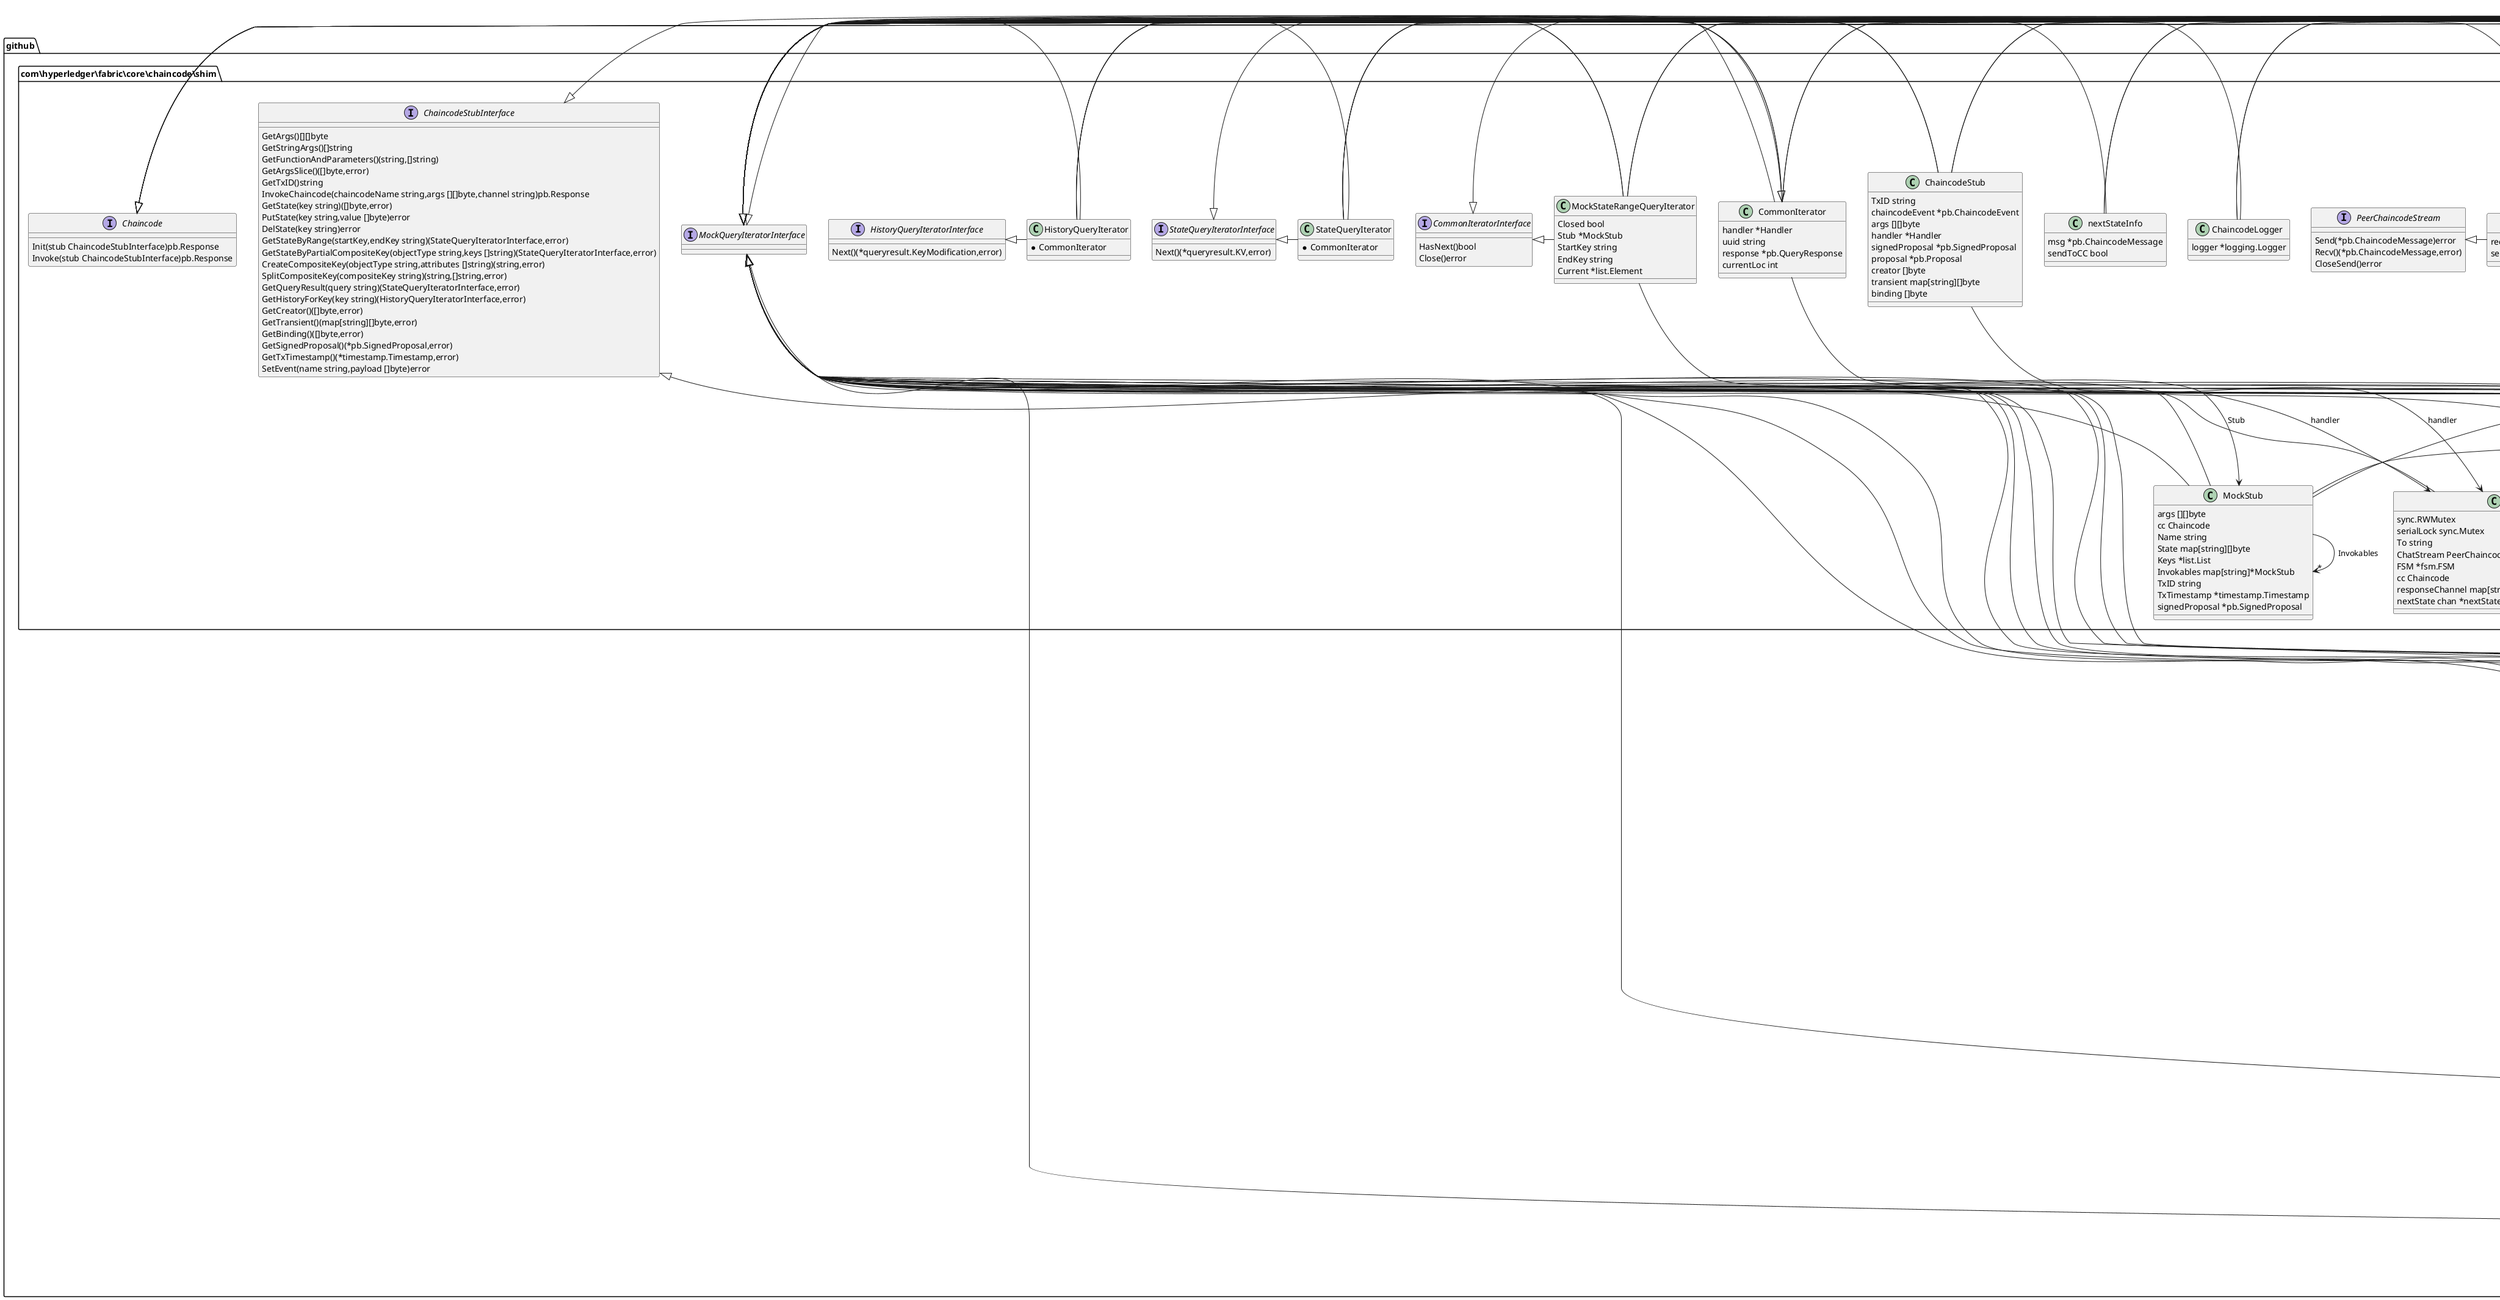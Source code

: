 @startuml
namespace github.com\\hyperledger\\fabric\\core {
 class ServerAdmin {
}
}
namespace github.com\\hyperledger\\fabric\\core\\chaincode {
 class ccProviderFactory {
}
}
namespace github.com\\hyperledger\\fabric\\core\\chaincode {
 class ccProviderImpl {
  txsim ledger.TxSimulator
}
}
namespace github.com\\hyperledger\\fabric\\core\\chaincode {
 class ccProviderContextImpl {
  ctx *ccprovider.CCContext
}
}
namespace github.com\\hyperledger\\fabric\\core\\chaincode {
 class chaincodeRTEnv {
  handler *Handler
}
}
namespace github.com\\hyperledger\\fabric\\core\\chaincode {
 class runningChaincodes {
  sync.RWMutex
  chaincodeMap map[string]*chaincodeRTEnv
}
}
namespace github.com\\hyperledger\\fabric\\core\\chaincode {
 class ChaincodeSupport {
  runningChaincodes *runningChaincodes
  peerAddress string
  ccStartupTimeout time.Duration
  peerNetworkID string
  peerID string
  peerTLSCertFile string
  peerTLSKeyFile string
  peerTLSSvrHostOrd string
  keepalive time.Duration
  chaincodeLogLevel string
  shimLogLevel string
  logFormat string
  executetimeout time.Duration
  userRunsCC bool
  peerTLS bool
}
}
namespace github.com\\hyperledger\\fabric\\core\\chaincode {
 class DuplicateChaincodeHandlerError {
  ChaincodeID *pb.ChaincodeID
}
}
namespace github.com\\hyperledger\\fabric\\core\\chaincode {
 class transactionContext {
  chainID string
  signedProp *pb.SignedProposal
  proposal *pb.Proposal
  responseNotifier chan *pb.ChaincodeMessage
  queryIteratorMap map[string]commonledger.ResultsIterator
  txsimulator ledger.TxSimulator
  historyQueryExecutor ledger.HistoryQueryExecutor
}
}
namespace github.com\\hyperledger\\fabric\\core\\chaincode {
 class nextStateInfo {
  msg *pb.ChaincodeMessage
  sendToCC bool
  sendSync bool
}
}
namespace github.com\\hyperledger\\fabric\\core\\chaincode {
 class Handler {
  sync.RWMutex
  serialLock sync.Mutex
  ChatStream ccintf.ChaincodeStream
  FSM *fsm.FSM
  ChaincodeID *pb.ChaincodeID
  ccInstance *sysccprovider.ChaincodeInstance
  chaincodeSupport *ChaincodeSupport
  registered bool
  readyNotify chan bool
  txCtxs map[string]*transactionContext
  txidMap map[string]bool
  nextState chan *nextStateInfo
  policyChecker policy.PolicyChecker
}
}
namespace github.com\\hyperledger\\fabric\\core\\chaincode\\platforms\\car {
 class Platform {
}
}
namespace github.com\\hyperledger\\fabric\\core\\chaincode\\platforms\\golang {
 class CodeDescriptor {
  Gopath,Pkg string
  Cleanup func()
}
}
namespace github.com\\hyperledger\\fabric\\core\\chaincode\\platforms\\golang {
 class SourceDescriptor {
  Name,Path string
  Info os.FileInfo
}
}
namespace github.com\\hyperledger\\fabric\\core\\chaincode\\platforms\\golang {
 class Platform {
}
}
namespace github.com\\hyperledger\\fabric\\core\\chaincode\\platforms\\java {
 class Platform {
}
}
namespace github.com\\hyperledger\\fabric\\core\\chaincode\\platforms\\util {
 class DockerBuildOptions {
  Image string
  Env []string
  Cmd string
  InputStream io.Reader
  OutputStream io.Writer
}
}
namespace github.com\\hyperledger\\fabric\\core\\chaincode\\shim {
 class ChaincodeStub {
  TxID string
  chaincodeEvent *pb.ChaincodeEvent
  args [][]byte
  handler *Handler
  signedProposal *pb.SignedProposal
  proposal *pb.Proposal
  creator []byte
  transient map[string][]byte
  binding []byte
}
}
namespace github.com\\hyperledger\\fabric\\core\\chaincode\\shim {
 class CommonIterator {
  handler *Handler
  uuid string
  response *pb.QueryResponse
  currentLoc int
}
}
namespace github.com\\hyperledger\\fabric\\core\\chaincode\\shim {
 class StateQueryIterator {
  *CommonIterator
}
}
namespace github.com\\hyperledger\\fabric\\core\\chaincode\\shim {
 class HistoryQueryIterator {
  *CommonIterator
}
}
namespace github.com\\hyperledger\\fabric\\core\\chaincode\\shim {
 class ChaincodeLogger {
  logger *logging.Logger
}
}
namespace github.com\\hyperledger\\fabric\\core\\chaincode\\shim {
 class nextStateInfo {
  msg *pb.ChaincodeMessage
  sendToCC bool
}
}
namespace github.com\\hyperledger\\fabric\\core\\chaincode\\shim {
 class Handler {
  sync.RWMutex
  serialLock sync.Mutex
  To string
  ChatStream PeerChaincodeStream
  FSM *fsm.FSM
  cc Chaincode
  responseChannel map[string]chan pb.ChaincodeMessage
  nextState chan *nextStateInfo
}
}
namespace github.com\\hyperledger\\fabric\\core\\chaincode\\shim {
 class inProcStream {
  recv chan *pb.ChaincodeMessage
  send chan *pb.ChaincodeMessage
}
}
namespace github.com\\hyperledger\\fabric\\core\\chaincode\\shim {
 class MockStub {
  args [][]byte
  cc Chaincode
  Name string
  State map[string][]byte
  Keys *list.List
  Invokables map[string]*MockStub
  TxID string
  TxTimestamp *timestamp.Timestamp
  signedProposal *pb.SignedProposal
}
}
namespace github.com\\hyperledger\\fabric\\core\\chaincode\\shim {
 class MockStateRangeQueryIterator {
  Closed bool
  Stub *MockStub
  StartKey string
  EndKey string
  Current *list.Element
}
}
namespace github.com\\hyperledger\\fabric\\core\\comm {
 class KeepaliveOptions {
  ClientKeepaliveTime int
  ClientKeepaliveTimeout int
  ServerKeepaliveTime int
  ServerKeepaliveTimeout int
}
}
namespace github.com\\hyperledger\\fabric\\core\\comm {
 class CASupport {
  sync.RWMutex
  AppRootCAsByChain map[string][][]byte
  OrdererRootCAsByChain map[string][][]byte
  ClientRootCAs [][]byte
  ServerRootCAs [][]byte
}
}
namespace github.com\\hyperledger\\fabric\\core\\comm {
 class serverCreds {
  serverConfig *tls.Config
}
}
namespace github.com\\hyperledger\\fabric\\core\\comm {
 class connProducer {
  sync.RWMutex
  endpoints []string
  connect ConnectionFactory
}
}
namespace github.com\\hyperledger\\fabric\\core\\comm {
 class SecureServerConfig {
  ServerCertificate []byte
  ServerKey []byte
  ServerRootCAs [][]byte
  ClientRootCAs [][]byte
  UseTLS bool
  RequireClientCert bool
}
}
namespace github.com\\hyperledger\\fabric\\core\\comm {
 class grpcServerImpl {
  address string
  listener net.Listener
  server *grpc.Server
  serverCertificate tls.Certificate
  serverKeyPEM []byte
  serverRootCAs []tls.Certificate
  lock *sync.Mutex
  clientRootCAs map[string]*x509.Certificate
  tlsConfig *tls.Config
  tlsEnabled bool
}
}
namespace github.com\\hyperledger\\fabric\\core\\comm\\testdata\\grpc {
 class Empty {
}
}
namespace github.com\\hyperledger\\fabric\\core\\comm\\testdata\\grpc {
 class testServiceClient {
  cc *grpc1.ClientConn
}
}
namespace github.com\\hyperledger\\fabric\\core\\committer {
 class LedgerCommitter {
  ledger ledger.PeerLedger
  validator txvalidator.Validator
  eventer ConfigBlockEventer
}
}
namespace github.com\\hyperledger\\fabric\\core\\committer\\txvalidator {
 class vsccValidatorImpl {
  support Support
  ccprovider ccprovider.ChaincodeProvider
  sccprovider sysccprovider.SystemChaincodeProvider
}
}
namespace github.com\\hyperledger\\fabric\\core\\committer\\txvalidator {
 class txValidator {
  support Support
  vscc vsccValidator
}
}
namespace github.com\\hyperledger\\fabric\\core\\common\\ccprovider {
 class ccInfoCacheImpl {
  sync.RWMutex
  cache map[string]*ChaincodeData
  cacheSupport CCCacheSupport
}
}
namespace github.com\\hyperledger\\fabric\\core\\common\\ccprovider {
 class CCInfoFSImpl {
}
}
namespace github.com\\hyperledger\\fabric\\core\\common\\ccprovider {
 class CCContext {
  ChainID string
  Name string
  Version string
  TxID string
  Syscc bool
  SignedProposal *pb.SignedProposal
  Proposal *pb.Proposal
  canonicalName string
}
}
namespace github.com\\hyperledger\\fabric\\core\\common\\ccprovider {
 class ChaincodeData {
  Name string
  Version string
  Escc string
  Vscc string
  Policy []byte
  Data []byte
  Id []byte
  InstantiationPolicy []byte
}
}
namespace github.com\\hyperledger\\fabric\\core\\common\\ccprovider {
 class CDSData {
  CodeHash []byte
  MetaDataHash []byte
}
}
namespace github.com\\hyperledger\\fabric\\core\\common\\ccprovider {
 class CDSPackage {
  buf []byte
  depSpec *pb.ChaincodeDeploymentSpec
  data *CDSData
  datab []byte
  id []byte
}
}
namespace github.com\\hyperledger\\fabric\\core\\common\\ccprovider {
 class SignedCDSData {
  CodeHash []byte
  MetaDataHash []byte
  SignatureHash []byte
}
}
namespace github.com\\hyperledger\\fabric\\core\\common\\ccprovider {
 class SignedCDSPackage {
  buf []byte
  depSpec *pb.ChaincodeDeploymentSpec
  sDepSpec *pb.SignedChaincodeDeploymentSpec
  env *common.Envelope
  data *SignedCDSData
  datab []byte
  id []byte
}
}
namespace github.com\\hyperledger\\fabric\\core\\common\\sysccprovider {
 class ChaincodeInstance {
  ChainID string
  ChaincodeName string
  ChaincodeVersion string
}
}
namespace github.com\\hyperledger\\fabric\\core\\container\\ccintf {
 class CCID {
  ChaincodeSpec *pb.ChaincodeSpec
  NetworkID string
  PeerID string
  ChainID string
  Version string
}
}
namespace github.com\\hyperledger\\fabric\\core\\container {
 class refCountedLock {
  refCount int
  lock *sync.RWMutex
}
}
namespace github.com\\hyperledger\\fabric\\core\\container {
 class VMController {
  sync.RWMutex
  containerLocks map[string]*refCountedLock
}
}
namespace github.com\\hyperledger\\fabric\\core\\container {
 class VMCResp {
  Err error
  Resp interface  { }
}
}
namespace github.com\\hyperledger\\fabric\\core\\container {
 class CreateImageReq {
  ccintf.CCID
  Reader io.Reader
  Args []string
  Env []string
}
}
namespace github.com\\hyperledger\\fabric\\core\\container {
 class StartImageReq {
  ccintf.CCID
  Builder api.BuildSpecFactory
  Args []string
  Env []string
  PrelaunchFunc api.PrelaunchFunc
}
}
namespace github.com\\hyperledger\\fabric\\core\\container {
 class StopImageReq {
  ccintf.CCID
  Timeout uint
  Dontkill bool
  Dontremove bool
}
}
namespace github.com\\hyperledger\\fabric\\core\\container {
 class DestroyImageReq {
  ccintf.CCID
  Timeout uint
  Force bool
  NoPrune bool
}
}
namespace github.com\\hyperledger\\fabric\\core\\container\\dockercontroller {
 class DockerVM {
  id string
  getClientFnc getClient
}
}
namespace github.com\\hyperledger\\fabric\\core\\container\\inproccontroller {
 class inprocContainer {
  chaincode shim.Chaincode
  running bool
  args []string
  env []string
  stopChan chan struct { }
}
}
namespace github.com\\hyperledger\\fabric\\core\\container\\inproccontroller {
 class InprocVM {
  id string
}
}
namespace github.com\\hyperledger\\fabric\\core\\container\\inproccontroller {
 class inProcStream {
  recv chan *pb.ChaincodeMessage
  send chan *pb.ChaincodeMessage
}
}
namespace github.com\\hyperledger\\fabric\\core\\container {
 class VM {
  Client *docker.Client
}
}
namespace github.com\\hyperledger\\fabric\\core\\deliverservice\\blocksprovider {
 class blocksProviderImpl {
  chainID string
  client streamClient
  gossip GossipServiceAdapter
  mcs api.MessageCryptoService
  done int32
  wrongStatusThreshold int
}
}
namespace github.com\\hyperledger\\fabric\\core\\deliverservice {
 class broadcastClient {
  stopFlag int32
  sync.Mutex
  stopChan chan struct { }
  createClient clientFactory
  shouldRetry retryPolicy
  onConnect broadcastSetup
  prod comm.ConnectionProducer
  blocksprovider.BlocksDeliverer
  conn *connection
}
}
namespace github.com\\hyperledger\\fabric\\core\\deliverservice {
 class connection {
  sync.Once
  *grpc.ClientConn
  cancel context.CancelFunc
}
}
namespace github.com\\hyperledger\\fabric\\core\\deliverservice {
 class deliverServiceImpl {
  conf *Config
  blockProviders map[string]blocksprovider.BlocksProvider
  lock sync.RWMutex
  stopping bool
}
}
namespace github.com\\hyperledger\\fabric\\core\\deliverservice {
 class Config {
  ConnFactory func(channelID string)func(endpoint string)(*grpc.ClientConn,error)
  ABCFactory func(*grpc.ClientConn)orderer.AtomicBroadcastClient
  CryptoSvc api.MessageCryptoService
  Gossip blocksprovider.GossipServiceAdapter
  Endpoints []string
}
}
namespace github.com\\hyperledger\\fabric\\core\\deliverservice\\mocks {
 class MockGossipServiceAdapter {
  AddPayloadsCnt int32
  GossipBlockDisseminations chan uint64
}
}
namespace github.com\\hyperledger\\fabric\\core\\deliverservice\\mocks {
 class MockAtomicBroadcastClient {
  BD *MockBlocksDeliverer
}
}
namespace github.com\\hyperledger\\fabric\\core\\deliverservice\\mocks {
 class MockBlocksDeliverer {
  DisconnectCalled chan struct { }
  CloseCalled chan struct { }
  Pos uint64
  grpc.ClientStream
  RecvCnt int32
  MockRecv func(mock *MockBlocksDeliverer)(*orderer.DeliverResponse,error)
}
}
namespace github.com\\hyperledger\\fabric\\core\\deliverservice\\mocks {
 class MockLedgerInfo {
  Height uint64
}
}
namespace github.com\\hyperledger\\fabric\\core\\deliverservice\\mocks {
 class Orderer {
  net.Listener
  *grpc.Server
  nextExpectedSeek uint64
  t *testing.T
  blockChannel chan uint64
  stopChan chan struct { }
  failFlag int32
  connCount uint32
}
}
namespace github.com\\hyperledger\\fabric\\core\\deliverservice {
 class blocksRequester {
  chainID string
  client blocksprovider.BlocksDeliverer
}
}
namespace github.com\\hyperledger\\fabric\\core\\endorser {
 class chaincodeError {
  status int32
  msg string
}
}
namespace github.com\\hyperledger\\fabric\\core\\endorser {
 class Endorser {
  policyChecker policy.PolicyChecker
}
}
namespace github.com\\hyperledger\\fabric\\core {
 class PeerConnectionFSM {
  To string
  FSM *fsm.FSM
}
}
namespace github.com\\hyperledger\\fabric\\core\\ledger\\kvledger\\example {
 class App {
  name string
  ledger ledger.PeerLedger
}
}
namespace github.com\\hyperledger\\fabric\\core\\ledger\\kvledger\\example {
 class Committer {
  ledger ledger.PeerLedger
}
}
namespace github.com\\hyperledger\\fabric\\core\\ledger\\kvledger\\example {
 class Consenter {
  blockNum uint64
  previousHash []byte
}
}
namespace github.com\\hyperledger\\fabric\\core\\ledger\\kvledger\\example {
 class MarbleApp {
  name string
  ledger ledger.PeerLedger
}
}
namespace github.com\\hyperledger\\fabric\\core\\ledger\\kvledger\\example {
 class Marble {
  Name string
  Color string
  Size int
  User string
  Rev string
  Txid string
}
}
namespace github.com\\hyperledger\\fabric\\core\\ledger\\kvledger\\history\\historydb\\historyleveldb {
 class HistoryDBProvider {
  dbProvider *leveldbhelper.Provider
}
}
namespace github.com\\hyperledger\\fabric\\core\\ledger\\kvledger\\history\\historydb\\historyleveldb {
 class historyDB {
  db *leveldbhelper.DBHandle
  dbName string
}
}
namespace github.com\\hyperledger\\fabric\\core\\ledger\\kvledger\\history\\historydb\\historyleveldb {
 class LevelHistoryDBQueryExecutor {
  historyDB *historyDB
  blockStore blkstorage.BlockStore
}
}
namespace github.com\\hyperledger\\fabric\\core\\ledger\\kvledger\\history\\historydb\\historyleveldb {
 class historyScanner {
  compositePartialKey []byte
  namespace string
  key string
  dbItr iterator.Iterator
  blockStore blkstorage.BlockStore
}
}
namespace github.com\\hyperledger\\fabric\\core\\ledger\\kvledger {
 class kvLedger {
  ledgerID string
  blockStore blkstorage.BlockStore
  txtmgmt txmgr.TxMgr
  historyDB historydb.HistoryDB
}
}
namespace github.com\\hyperledger\\fabric\\core\\ledger\\kvledger {
 class Provider {
  idStore *idStore
  blockStoreProvider blkstorage.BlockStoreProvider
  vdbProvider statedb.VersionedDBProvider
  historydbProvider historydb.HistoryDBProvider
}
}
namespace github.com\\hyperledger\\fabric\\core\\ledger\\kvledger {
 class idStore {
  db *leveldbhelper.DB
}
}
namespace github.com\\hyperledger\\fabric\\core\\ledger\\kvledger {
 class recoverer {
  firstBlockNum uint64
  recoverable recoverable
}
}
namespace github.com\\hyperledger\\fabric\\core\\ledger\\kvledger\\txmgmt\\rwsetutil {
 class RangeQueryResultsHelper {
  pendingResults []*kvrwset.KVRead
  mt *merkleTree
  maxDegree uint32
  hashingEnabled bool
}
}
namespace github.com\\hyperledger\\fabric\\core\\ledger\\kvledger\\txmgmt\\rwsetutil {
 class merkleTree {
  tree map[MerkleTreeLevel][]Hash
  maxLevel MerkleTreeLevel
  maxDegree uint32
}
}
namespace github.com\\hyperledger\\fabric\\core\\ledger\\kvledger\\txmgmt\\rwsetutil {
 class nsRWs {
  readMap map[string]*kvrwset.KVRead
  writeMap map[string]*kvrwset.KVWrite
  rangeQueriesMap map[rangeQueryKey]*kvrwset.RangeQueryInfo
  rangeQueriesKeys []rangeQueryKey
}
}
namespace github.com\\hyperledger\\fabric\\core\\ledger\\kvledger\\txmgmt\\rwsetutil {
 class rangeQueryKey {
  startKey string
  endKey string
  itrExhausted bool
}
}
namespace github.com\\hyperledger\\fabric\\core\\ledger\\kvledger\\txmgmt\\rwsetutil {
 class RWSetBuilder {
  rwMap map[string]*nsRWs
}
}
namespace github.com\\hyperledger\\fabric\\core\\ledger\\kvledger\\txmgmt\\rwsetutil {
 class TxRwSet {
  NsRwSets []*NsRwSet
}
}
namespace github.com\\hyperledger\\fabric\\core\\ledger\\kvledger\\txmgmt\\rwsetutil {
 class NsRwSet {
  NameSpace string
  KvRwSet *kvrwset.KVRWSet
}
}
namespace github.com\\hyperledger\\fabric\\core\\ledger\\kvledger\\txmgmt\\statedb\\statecouchdb {
 class VersionedDBProvider {
  couchInstance *couchdb.CouchInstance
  databases map[string]*VersionedDB
  mux sync.Mutex
  openCounts uint64
}
}
namespace github.com\\hyperledger\\fabric\\core\\ledger\\kvledger\\txmgmt\\statedb\\statecouchdb {
 class VersionedDB {
  db *couchdb.CouchDatabase
  dbName string
}
}
namespace github.com\\hyperledger\\fabric\\core\\ledger\\kvledger\\txmgmt\\statedb\\statecouchdb {
 class couchSavepointData {
  BlockNum uint64
  TxNum uint64
  UpdateSeq string
}
}
namespace github.com\\hyperledger\\fabric\\core\\ledger\\kvledger\\txmgmt\\statedb\\statecouchdb {
 class kvScanner {
  cursor int
  namespace string
  results []couchdb.QueryResult
}
}
namespace github.com\\hyperledger\\fabric\\core\\ledger\\kvledger\\txmgmt\\statedb\\statecouchdb {
 class queryScanner {
  cursor int
  results []couchdb.QueryResult
}
}
namespace github.com\\hyperledger\\fabric\\core\\ledger\\kvledger\\txmgmt\\statedb\\statecouchdb {
 class TestVDBEnv {
  t testing.TB
  DBProvider statedb.VersionedDBProvider
}
}
namespace github.com\\hyperledger\\fabric\\core\\ledger\\kvledger\\txmgmt\\statedb {
 class CompositeKey {
  Namespace string
  Key string
}
}
namespace github.com\\hyperledger\\fabric\\core\\ledger\\kvledger\\txmgmt\\statedb {
 class VersionedValue {
  Value []byte
  Version *version.Height
}
}
namespace github.com\\hyperledger\\fabric\\core\\ledger\\kvledger\\txmgmt\\statedb {
 class VersionedKV {
  CompositeKey
  VersionedValue
}
}
namespace github.com\\hyperledger\\fabric\\core\\ledger\\kvledger\\txmgmt\\statedb {
 class nsUpdates {
  m map[string]*VersionedValue
}
}
namespace github.com\\hyperledger\\fabric\\core\\ledger\\kvledger\\txmgmt\\statedb {
 class UpdateBatch {
  updates map[string]*nsUpdates
}
}
namespace github.com\\hyperledger\\fabric\\core\\ledger\\kvledger\\txmgmt\\statedb {
 class nsIterator {
  ns string
  nsUpdates *nsUpdates
  sortedKeys []string
  nextIndex int
  lastIndex int
}
}
namespace github.com\\hyperledger\\fabric\\core\\ledger\\kvledger\\txmgmt\\statedb\\stateleveldb {
 class VersionedDBProvider {
  dbProvider *leveldbhelper.Provider
}
}
namespace github.com\\hyperledger\\fabric\\core\\ledger\\kvledger\\txmgmt\\statedb\\stateleveldb {
 class versionedDB {
  db *leveldbhelper.DBHandle
  dbName string
}
}
namespace github.com\\hyperledger\\fabric\\core\\ledger\\kvledger\\txmgmt\\statedb\\stateleveldb {
 class kvScanner {
  namespace string
  dbItr iterator.Iterator
}
}
namespace github.com\\hyperledger\\fabric\\core\\ledger\\kvledger\\txmgmt\\statedb\\stateleveldb {
 class TestVDBEnv {
  t testing.TB
  DBProvider statedb.VersionedDBProvider
}
}
namespace github.com\\hyperledger\\fabric\\core\\ledger\\kvledger\\txmgmt\\txmgr\\lockbasedtxmgr {
 class queryHelper {
  txmgr *LockBasedTxMgr
  rwsetBuilder *rwsetutil.RWSetBuilder
  itrs []*resultsItr
  err error
  doneInvoked bool
}
}
namespace github.com\\hyperledger\\fabric\\core\\ledger\\kvledger\\txmgmt\\txmgr\\lockbasedtxmgr {
 class resultsItr {
  ns string
  endKey string
  dbItr statedb.ResultsIterator
  rwSetBuilder *rwsetutil.RWSetBuilder
  rangeQueryInfo *kvrwset.RangeQueryInfo
  rangeQueryResultsHelper *rwsetutil.RangeQueryResultsHelper
}
}
namespace github.com\\hyperledger\\fabric\\core\\ledger\\kvledger\\txmgmt\\txmgr\\lockbasedtxmgr {
 class queryResultsItr {
  DBItr statedb.ResultsIterator
  RWSetBuilder *rwsetutil.RWSetBuilder
}
}
namespace github.com\\hyperledger\\fabric\\core\\ledger\\kvledger\\txmgmt\\txmgr\\lockbasedtxmgr {
 class lockBasedQueryExecutor {
  helper *queryHelper
  id string
}
}
namespace github.com\\hyperledger\\fabric\\core\\ledger\\kvledger\\txmgmt\\txmgr\\lockbasedtxmgr {
 class lockBasedTxSimulator {
  lockBasedQueryExecutor
  rwsetBuilder *rwsetutil.RWSetBuilder
}
}
namespace github.com\\hyperledger\\fabric\\core\\ledger\\kvledger\\txmgmt\\txmgr\\lockbasedtxmgr {
 class LockBasedTxMgr {
  db statedb.VersionedDB
  validator validator.Validator
  batch *statedb.UpdateBatch
  currentBlock *common.Block
  commitRWLock sync.RWMutex
}
}
namespace github.com\\hyperledger\\fabric\\core\\ledger\\kvledger\\txmgmt\\validator\\statebasedval {
 class combinedIterator {
  ns string
  db statedb.VersionedDB
  updates *statedb.UpdateBatch
  endKey string
  includeEndKey bool
  dbItr statedb.ResultsIterator
  updatesItr statedb.ResultsIterator
  dbItem statedb.QueryResult
  updatesItem statedb.QueryResult
  endKeyServed bool
}
}
namespace github.com\\hyperledger\\fabric\\core\\ledger\\kvledger\\txmgmt\\validator\\statebasedval {
 class rangeQueryResultsValidator {
  rqInfo *kvrwset.RangeQueryInfo
  itr statedb.ResultsIterator
}
}
namespace github.com\\hyperledger\\fabric\\core\\ledger\\kvledger\\txmgmt\\validator\\statebasedval {
 class rangeQueryHashValidator {
  rqInfo *kvrwset.RangeQueryInfo
  itr statedb.ResultsIterator
  resultsHelper *rwsetutil.RangeQueryResultsHelper
}
}
namespace github.com\\hyperledger\\fabric\\core\\ledger\\kvledger\\txmgmt\\validator\\statebasedval {
 class Validator {
  db statedb.VersionedDB
}
}
namespace github.com\\hyperledger\\fabric\\core\\ledger\\kvledger\\txmgmt\\version {
 class Height {
  BlockNum uint64
  TxNum uint64
}
}
namespace github.com\\hyperledger\\fabric\\core\\ledger\\ledgermgmt {
 class closableLedger {
  id string
  ledger.PeerLedger
}
}
namespace github.com\\hyperledger\\fabric\\core\\ledger\\testutil {
 class TestRandomNumberGenerator {
  rand *mathRand.Rand
  maxNumber int
}
}
namespace github.com\\hyperledger\\fabric\\core\\ledger\\util\\couchdb {
 class CouchDBDef {
  URL string
  Username string
  Password string
  MaxRetries int
  MaxRetriesOnStartup int
  RequestTimeout time.Duration
}
}
namespace github.com\\hyperledger\\fabric\\core\\ledger\\util\\couchdb {
 class DBOperationResponse {
  Ok bool
  id string
  rev string
}
}
namespace github.com\\hyperledger\\fabric\\core\\ledger\\util\\couchdb {
 class DBInfo {
  DbName string
  UpdateSeq string
  Sizes struct {   File int   External int   Active int }
  PurgeSeq int
  Other struct {   DataSize int }
  DocDelCount int
  DocCount int
  DiskSize int
  DiskFormatVersion int
  DataSize int
  CompactRunning bool
  InstanceStartTime string
}
}
namespace github.com\\hyperledger\\fabric\\core\\ledger\\util\\couchdb {
 class ConnectionInfo {
  Couchdb string
  Version string
  Vendor struct {   Name string }
}
}
namespace github.com\\hyperledger\\fabric\\core\\ledger\\util\\couchdb {
 class RangeQueryResponse {
  TotalRows int
  Offset int
  Rows []struct {   ID string   Key string   Value struct {   Rev string }   Doc json.RawMessage }
}
}
namespace github.com\\hyperledger\\fabric\\core\\ledger\\util\\couchdb {
 class QueryResponse {
  Warning string
  Docs []json.RawMessage
}
}
namespace github.com\\hyperledger\\fabric\\core\\ledger\\util\\couchdb {
 class Doc {
  ID string
  Rev string
  Attachments json.RawMessage
}
}
namespace github.com\\hyperledger\\fabric\\core\\ledger\\util\\couchdb {
 class DocID {
  ID string
}
}
namespace github.com\\hyperledger\\fabric\\core\\ledger\\util\\couchdb {
 class QueryResult {
  ID string
  Value []byte
  Attachments []*Attachment
}
}
namespace github.com\\hyperledger\\fabric\\core\\ledger\\util\\couchdb {
 class CouchConnectionDef {
  URL string
  Username string
  Password string
  MaxRetries int
  MaxRetriesOnStartup int
  RequestTimeout time.Duration
}
}
namespace github.com\\hyperledger\\fabric\\core\\ledger\\util\\couchdb {
 class CouchInstance {
  conf CouchConnectionDef
  client *http.Client
}
}
namespace github.com\\hyperledger\\fabric\\core\\ledger\\util\\couchdb {
 class CouchDatabase {
  CouchInstance CouchInstance
  DBName string
}
}
namespace github.com\\hyperledger\\fabric\\core\\ledger\\util\\couchdb {
 class DBReturn {
  StatusCode int
  Error string
  Reason string
}
}
namespace github.com\\hyperledger\\fabric\\core\\ledger\\util\\couchdb {
 class Attachment {
  Name string
  ContentType string
  Length uint64
  AttachmentBytes []byte
}
}
namespace github.com\\hyperledger\\fabric\\core\\ledger\\util\\couchdb {
 class DocMetadata {
  ID string
  Rev string
  Version string
}
}
namespace github.com\\hyperledger\\fabric\\core\\ledger\\util\\couchdb {
 class FileDetails {
  Follows bool
  ContentType string
  Length int
}
}
namespace github.com\\hyperledger\\fabric\\core\\ledger\\util\\couchdb {
 class CouchDoc {
  JSONValue []byte
  Attachments []*Attachment
}
}
namespace github.com\\hyperledger\\fabric\\core\\ledger\\util\\couchdb {
 class BatchRetrieveDocMedatadataResponse {
  Rows []struct {   ID string   Doc struct {   ID string   Rev string   Version string } }
}
}
namespace github.com\\hyperledger\\fabric\\core\\ledger\\util\\couchdb {
 class BatchUpdateResponse {
  ID string
  Error string
  Reason string
  Ok bool
  Rev string
}
}
namespace github.com\\hyperledger\\fabric\\core\\ledger\\util\\couchdb {
 class Base64Attachment {
  ContentType string
  AttachmentData string
}
}
namespace github.com\\hyperledger\\fabric\\core\\mocks\\ccprovider {
 class MockCcProviderFactory {
}
}
namespace github.com\\hyperledger\\fabric\\core\\mocks\\ccprovider {
 class mockCcProviderImpl {
}
}
namespace github.com\\hyperledger\\fabric\\core\\mocks\\ccprovider {
 class mockCcProviderContextImpl {
}
}
namespace github.com\\hyperledger\\fabric\\core\\mocks\\txvalidator {
 class Support {
  LedgerVal ledger.PeerLedger
  MSPManagerVal msp.MSPManager
  ApplyVal error
}
}
namespace github.com\\hyperledger\\fabric\\core\\mocks\\validator {
 class MockValidator {
}
}
namespace github.com\\hyperledger\\fabric\\core\\mocks\\validator {
 class MockVsccValidator {
}
}
namespace github.com\\hyperledger\\fabric\\core\\peer {
 class chainSupport {
  configtxapi.Manager
  config.Application
  ledger ledger.PeerLedger
}
}
namespace github.com\\hyperledger\\fabric\\core\\peer {
 class chain {
  cs *chainSupport
  cb *common.Block
  committer committer.Committer
}
}
namespace github.com\\hyperledger\\fabric\\core\\peer {
 class channelPolicyManagerGetter {
}
}
namespace github.com\\hyperledger\\fabric\\core\\policy\\mocks {
 class MockChannelPolicyManagerGetter {
  Managers map[string]policies.Manager
}
}
namespace github.com\\hyperledger\\fabric\\core\\policy\\mocks {
 class MockChannelPolicyManager {
  MockPolicy policies.Policy
}
}
namespace github.com\\hyperledger\\fabric\\core\\policy\\mocks {
 class MockPolicy {
  Deserializer msp.IdentityDeserializer
}
}
namespace github.com\\hyperledger\\fabric\\core\\policy\\mocks {
 class MockIdentityDeserializer {
  Identity []byte
  Msg []byte
}
}
namespace github.com\\hyperledger\\fabric\\core\\policy\\mocks {
 class MockIdentity {
  identity []byte
  msg []byte
}
}
namespace github.com\\hyperledger\\fabric\\core\\policy\\mocks {
 class MockMSPPrincipalGetter {
  Principal []byte
}
}
namespace github.com\\hyperledger\\fabric\\core\\policy {
 class policyChecker {
  channelPolicyManagerGetter policies.ChannelPolicyManagerGetter
  localMSP msp.IdentityDeserializer
  principalGetter mgmt.MSPPrincipalGetter
}
}
namespace github.com\\hyperledger\\fabric\\core\\policyprovider {
 class defaultFactory {
}
}
namespace github.com\\hyperledger\\fabric\\core\\scc\\cscc {
 class PeerConfiger {
  policyChecker policy.PolicyChecker
}
}
namespace github.com\\hyperledger\\fabric\\core\\scc\\escc {
 class EndorserOneValidSignature {
}
}
namespace github.com\\hyperledger\\fabric\\core\\scc\\lscc {
 class LifeCycleSysCC {
  sccprovider sysccprovider.SystemChaincodeProvider
  policyChecker policy.PolicyChecker
}
}
namespace github.com\\hyperledger\\fabric\\core\\scc\\qscc {
 class LedgerQuerier {
  policyChecker policy.PolicyChecker
}
}
namespace github.com\\hyperledger\\fabric\\core\\scc\\samplesyscc {
 class SampleSysCC {
}
}
namespace github.com\\hyperledger\\fabric\\core\\scc {
 class sccProviderFactory {
}
}
namespace github.com\\hyperledger\\fabric\\core\\scc {
 class sccProviderImpl {
}
}
namespace github.com\\hyperledger\\fabric\\core\\scc {
 class SystemChaincode {
  Name string
  Path string
  InitArgs [][]byte
  Chaincode shim.Chaincode
  InvokableExternal bool
  InvokableCC2CC bool
  Enabled bool
}
}
namespace github.com\\hyperledger\\fabric\\core\\scc\\vscc {
 class ValidatorOneValidSignature {
  sccprovider sysccprovider.SystemChaincodeProvider
}
}
namespace github.com\\hyperledger\\fabric\\core\\testutil {
 class Config {
}
}
namespace github.com\\hyperledger\\fabric\\core\\chaincode {
 interface MessageHandler  {
  HandleMessage(msg *pb.ChaincodeMessage)error
  SendMessage(msg *pb.ChaincodeMessage)error
}
}
namespace github.com\\hyperledger\\fabric\\core\\chaincode\\platforms {
 interface Platform  {
  ValidateSpec(spec *pb.ChaincodeSpec)error
  ValidateDeploymentSpec(spec *pb.ChaincodeDeploymentSpec)error
  GetDeploymentPayload(spec *pb.ChaincodeSpec)([]byte,error)
  GenerateDockerfile(spec *pb.ChaincodeDeploymentSpec)(string,error)
  GenerateDockerBuild(spec *pb.ChaincodeDeploymentSpec,tw *tar.Writer)error
}
}
namespace github.com\\hyperledger\\fabric\\core\\chaincode\\shim {
 interface PeerChaincodeStream  {
  Send(*pb.ChaincodeMessage)error
  Recv()(*pb.ChaincodeMessage,error)
  CloseSend()error
}
}
namespace github.com\\hyperledger\\fabric\\core\\chaincode\\shim {
 interface Chaincode  {
  Init(stub ChaincodeStubInterface)pb.Response
  Invoke(stub ChaincodeStubInterface)pb.Response
}
}
namespace github.com\\hyperledger\\fabric\\core\\chaincode\\shim {
 interface ChaincodeStubInterface  {
  GetArgs()[][]byte
  GetStringArgs()[]string
  GetFunctionAndParameters()(string,[]string)
  GetArgsSlice()([]byte,error)
  GetTxID()string
  InvokeChaincode(chaincodeName string,args [][]byte,channel string)pb.Response
  GetState(key string)([]byte,error)
  PutState(key string,value []byte)error
  DelState(key string)error
  GetStateByRange(startKey,endKey string)(StateQueryIteratorInterface,error)
  GetStateByPartialCompositeKey(objectType string,keys []string)(StateQueryIteratorInterface,error)
  CreateCompositeKey(objectType string,attributes []string)(string,error)
  SplitCompositeKey(compositeKey string)(string,[]string,error)
  GetQueryResult(query string)(StateQueryIteratorInterface,error)
  GetHistoryForKey(key string)(HistoryQueryIteratorInterface,error)
  GetCreator()([]byte,error)
  GetTransient()(map[string][]byte,error)
  GetBinding()([]byte,error)
  GetSignedProposal()(*pb.SignedProposal,error)
  GetTxTimestamp()(*timestamp.Timestamp,error)
  SetEvent(name string,payload []byte)error
}
}
namespace github.com\\hyperledger\\fabric\\core\\chaincode\\shim {
 interface CommonIteratorInterface  {
  HasNext()bool
  Close()error
}
}
namespace github.com\\hyperledger\\fabric\\core\\chaincode\\shim {
 interface StateQueryIteratorInterface  {
  Next()(*queryresult.KV,error)
}
}
namespace github.com\\hyperledger\\fabric\\core\\chaincode\\shim {
 interface HistoryQueryIteratorInterface  {
  Next()(*queryresult.KeyModification,error)
}
}
namespace github.com\\hyperledger\\fabric\\core\\chaincode\\shim {
 interface MockQueryIteratorInterface  {
}
}
namespace github.com\\hyperledger\\fabric\\core\\comm {
 interface ConnectionProducer  {
  NewConnection()(*grpc.ClientConn,string,error)
  UpdateEndpoints(endpoints []string)
}
}
namespace github.com\\hyperledger\\fabric\\core\\comm {
 interface GRPCServer  {
  Address()string
  Start()error
  Stop()
  Server()*grpc.Server
  Listener()net.Listener
  ServerCertificate()tls.Certificate
  TLSEnabled()bool
  AppendClientRootCAs(clientRoots [][]byte)error
  RemoveClientRootCAs(clientRoots [][]byte)error
  SetClientRootCAs(clientRoots [][]byte)error
}
}
namespace github.com\\hyperledger\\fabric\\core\\comm\\testdata\\grpc {
 interface TestServiceClient  {
  EmptyCall(ctx context.Context,in *Empty,opts ... grpc1.CallOption)(*Empty,error)
}
}
namespace github.com\\hyperledger\\fabric\\core\\comm\\testdata\\grpc {
 interface TestServiceServer  {
  EmptyCall(context.Context,*Empty)(*Empty,error)
}
}
namespace github.com\\hyperledger\\fabric\\core\\committer {
 interface Committer  {
  Commit(block *common.Block)error
  LedgerHeight()(uint64,error)
  GetBlocks(blockSeqs []uint64)[]*common.Block
  Close()
}
}
namespace github.com\\hyperledger\\fabric\\core\\committer\\txvalidator {
 interface Support  {
  Ledger()ledger.PeerLedger
  MSPManager()msp.MSPManager
  Apply(configtx *common.ConfigEnvelope)error
  GetMSPIDs(cid string)[]string
}
}
namespace github.com\\hyperledger\\fabric\\core\\committer\\txvalidator {
 interface Validator  {
  Validate(block *common.Block)error
}
}
namespace github.com\\hyperledger\\fabric\\core\\committer\\txvalidator {
 interface vsccValidator  {
  VSCCValidateTx(payload *common.Payload,envBytes []byte,env *common.Envelope)(error,peer.TxValidationCode)
}
}
namespace github.com\\hyperledger\\fabric\\core\\common\\ccprovider {
 interface CCPackage  {
  InitFromBuffer(buf []byte)(*ChaincodeData,error)
  InitFromFS(ccname string,ccversion string)([]byte,*pb.ChaincodeDeploymentSpec,error)
  PutChaincodeToFS()error
  GetDepSpec()*pb.ChaincodeDeploymentSpec
  GetDepSpecBytes()[]byte
  ValidateCC(ccdata *ChaincodeData)error
  GetPackageObject()proto.Message
  GetChaincodeData()*ChaincodeData
  GetId()[]byte
}
}
namespace github.com\\hyperledger\\fabric\\core\\common\\ccprovider {
 interface CCCacheSupport  {
  GetChaincode(ccname string,ccversion string)(CCPackage,error)
}
}
namespace github.com\\hyperledger\\fabric\\core\\common\\ccprovider {
 interface ChaincodeProvider  {
  GetContext(ledger ledger.PeerLedger)(context.Context,error)
  GetCCContext(cid,name,version,txid string,syscc bool,signedProp *pb.SignedProposal,prop *pb.Proposal)interface  { }
  GetCCValidationInfoFromLSCC(ctxt context.Context,txid string,signedProp *pb.SignedProposal,prop *pb.Proposal,chainID string,chaincodeID string)(string,[]byte,error)
  ExecuteChaincode(ctxt context.Context,cccid interface  { },args [][]byte)(*pb.Response,*pb.ChaincodeEvent,error)
  Execute(ctxt context.Context,cccid interface  { },spec interface  { })(*pb.Response,*pb.ChaincodeEvent,error)
  ExecuteWithErrorFilter(ctxt context.Context,cccid interface  { },spec interface  { })([]byte,*pb.ChaincodeEvent,error)
  Stop(ctxt context.Context,cccid interface  { },spec *pb.ChaincodeDeploymentSpec)error
  ReleaseContext()
}
}
namespace github.com\\hyperledger\\fabric\\core\\common\\ccprovider {
 interface ChaincodeProviderFactory  {
  NewChaincodeProvider()ChaincodeProvider
}
}
namespace github.com\\hyperledger\\fabric\\core\\common\\sysccprovider {
 interface SystemChaincodeProvider  {
  IsSysCC(name string)bool
  IsSysCCAndNotInvokableCC2CC(name string)bool
  IsSysCCAndNotInvokableExternal(name string)bool
  GetQueryExecutorForLedger(cid string)(ledger.QueryExecutor,error)
}
}
namespace github.com\\hyperledger\\fabric\\core\\common\\sysccprovider {
 interface SystemChaincodeProviderFactory  {
  NewSystemChaincodeProvider()SystemChaincodeProvider
}
}
namespace github.com\\hyperledger\\fabric\\core\\container\\api {
 interface VM  {
  Deploy(ctxt context.Context,ccid ccintf.CCID,args []string,env []string,reader io.Reader)error
  Start(ctxt context.Context,ccid ccintf.CCID,args []string,env []string,builder BuildSpecFactory,preLaunchFunc PrelaunchFunc)error
  Stop(ctxt context.Context,ccid ccintf.CCID,timeout uint,dontkill bool,dontremove bool)error
  Destroy(ctxt context.Context,ccid ccintf.CCID,force bool,noprune bool)error
  GetVMName(ccID ccintf.CCID)(string,error)
}
}
namespace github.com\\hyperledger\\fabric\\core\\container\\ccintf {
 interface ChaincodeStream  {
  Send(*pb.ChaincodeMessage)error
  Recv()(*pb.ChaincodeMessage,error)
}
}
namespace github.com\\hyperledger\\fabric\\core\\container\\ccintf {
 interface CCSupport  {
  HandleChaincodeStream(context.Context,ChaincodeStream)error
}
}
namespace github.com\\hyperledger\\fabric\\core\\container {
 interface VMCReqIntf  {
  do(ctxt context.Context,v api.VM)VMCResp
  getCCID()ccintf.CCID
}
}
namespace github.com\\hyperledger\\fabric\\core\\container\\dockercontroller {
 interface dockerClient  {
  CreateContainer(opts docker.CreateContainerOptions)(*docker.Container,error)
  StartContainer(id string,cfg *docker.HostConfig)error
  AttachToContainer(opts docker.AttachToContainerOptions)error
  BuildImage(opts docker.BuildImageOptions)error
  RemoveImageExtended(id string,opts docker.RemoveImageOptions)error
  StopContainer(id string,timeout uint)error
  KillContainer(opts docker.KillContainerOptions)error
  RemoveContainer(opts docker.RemoveContainerOptions)error
}
}
namespace github.com\\hyperledger\\fabric\\core\\deliverservice\\blocksprovider {
 interface LedgerInfo  {
  LedgerHeight()(uint64,error)
}
}
namespace github.com\\hyperledger\\fabric\\core\\deliverservice\\blocksprovider {
 interface GossipServiceAdapter  {
  PeersOfChannel(gossipcommon.ChainID)[]discovery.NetworkMember
  AddPayload(chainID string,payload *gossip_proto.Payload)error
  Gossip(msg *gossip_proto.GossipMessage)
}
}
namespace github.com\\hyperledger\\fabric\\core\\deliverservice\\blocksprovider {
 interface BlocksProvider  {
  DeliverBlocks()
  Stop()
}
}
namespace github.com\\hyperledger\\fabric\\core\\deliverservice\\blocksprovider {
 interface BlocksDeliverer  {
  Recv()(*orderer.DeliverResponse,error)
  Send(*common.Envelope)error
}
}
namespace github.com\\hyperledger\\fabric\\core\\deliverservice\\blocksprovider {
 interface streamClient  {
  Close()
  Disconnect()
}
}
namespace github.com\\hyperledger\\fabric\\core\\deliverservice {
 interface DeliverService  {
  StartDeliverForChannel(chainID string,ledgerInfo blocksprovider.LedgerInfo)error
  StopDeliverForChannel(chainID string)error
  Stop()
}
}
namespace github.com\\hyperledger\\fabric\\core\\ledger\\kvledger\\history\\historydb {
 interface HistoryDBProvider  {
  GetDBHandle(id string)(HistoryDB,error)
  Close()
}
}
namespace github.com\\hyperledger\\fabric\\core\\ledger\\kvledger\\history\\historydb {
 interface HistoryDB  {
  NewHistoryQueryExecutor(blockStore blkstorage.BlockStore)(ledger.HistoryQueryExecutor,error)
  Commit(block *common.Block)error
  GetLastSavepoint()(*version.Height,error)
  ShouldRecover(lastAvailableBlock uint64)(bool,uint64,error)
  CommitLostBlock(block *common.Block)error
}
}
namespace github.com\\hyperledger\\fabric\\core\\ledger\\kvledger {
 interface recoverable  {
  ShouldRecover(lastAvailableBlock uint64)(bool,uint64,error)
  CommitLostBlock(block *common.Block)error
}
}
namespace github.com\\hyperledger\\fabric\\core\\ledger\\kvledger\\txmgmt\\statedb {
 interface VersionedDBProvider  {
  GetDBHandle(id string)(VersionedDB,error)
  Close()
}
}
namespace github.com\\hyperledger\\fabric\\core\\ledger\\kvledger\\txmgmt\\statedb {
 interface VersionedDB  {
  GetState(namespace string,key string)(*VersionedValue,error)
  GetStateMultipleKeys(namespace string,keys []string)([]*VersionedValue,error)
  GetStateRangeScanIterator(namespace string,startKey string,endKey string)(ResultsIterator,error)
  ExecuteQuery(namespace,query string)(ResultsIterator,error)
  ApplyUpdates(batch *UpdateBatch,height *version.Height)error
  GetLatestSavePoint()(*version.Height,error)
  ValidateKey(key string)error
  Open()error
  Close()
}
}
namespace github.com\\hyperledger\\fabric\\core\\ledger\\kvledger\\txmgmt\\statedb {
 interface ResultsIterator  {
  Next()(QueryResult,error)
  Close()
}
}
namespace github.com\\hyperledger\\fabric\\core\\ledger\\kvledger\\txmgmt\\statedb {
 interface QueryResult  {
}
}
namespace github.com\\hyperledger\\fabric\\core\\ledger\\kvledger\\txmgmt\\txmgr {
 interface TxMgr  {
  NewQueryExecutor()(ledger.QueryExecutor,error)
  NewTxSimulator()(ledger.TxSimulator,error)
  ValidateAndPrepare(block *common.Block,doMVCCValidation bool)error
  GetLastSavepoint()(*version.Height,error)
  ShouldRecover(lastAvailableBlock uint64)(bool,uint64,error)
  CommitLostBlock(block *common.Block)error
  Commit()error
  Rollback()
  Shutdown()
}
}
namespace github.com\\hyperledger\\fabric\\core\\ledger\\kvledger\\txmgmt\\validator\\statebasedval {
 interface rangeQueryValidator  {
  init(rqInfo *kvrwset.RangeQueryInfo,itr statedb.ResultsIterator)error
  validate()(bool,error)
}
}
namespace github.com\\hyperledger\\fabric\\core\\ledger\\kvledger\\txmgmt\\validator {
 interface Validator  {
  ValidateAndPrepareBatch(block *common.Block,doMVCCValidation bool)(*statedb.UpdateBatch,error)
}
}
namespace github.com\\hyperledger\\fabric\\core\\ledger {
 interface PeerLedgerProvider  {
  Create(genesisBlock *common.Block)(PeerLedger,error)
  Open(ledgerID string)(PeerLedger,error)
  Exists(ledgerID string)(bool,error)
  List()([]string,error)
  Close()
}
}
namespace github.com\\hyperledger\\fabric\\core\\ledger {
 interface PeerLedger  {
  GetTransactionByID(txID string)(*peer.ProcessedTransaction,error)
  GetBlockByHash(blockHash []byte)(*common.Block,error)
  GetBlockByTxID(txID string)(*common.Block,error)
  GetTxValidationCodeByTxID(txID string)(peer.TxValidationCode,error)
  NewTxSimulator()(TxSimulator,error)
  NewQueryExecutor()(QueryExecutor,error)
  NewHistoryQueryExecutor()(HistoryQueryExecutor,error)
  Prune(policy commonledger.PrunePolicy)error
}
}
namespace github.com\\hyperledger\\fabric\\core\\ledger {
 interface ValidatedLedger  {
}
}
namespace github.com\\hyperledger\\fabric\\core\\ledger {
 interface QueryExecutor  {
  GetState(namespace string,key string)([]byte,error)
  GetStateMultipleKeys(namespace string,keys []string)([][]byte,error)
  GetStateRangeScanIterator(namespace string,startKey string,endKey string)(commonledger.ResultsIterator,error)
  ExecuteQuery(namespace,query string)(commonledger.ResultsIterator,error)
  Done()
}
}
namespace github.com\\hyperledger\\fabric\\core\\ledger {
 interface HistoryQueryExecutor  {
  GetHistoryForKey(namespace string,key string)(commonledger.ResultsIterator,error)
}
}
namespace github.com\\hyperledger\\fabric\\core\\ledger {
 interface TxSimulator  {
  SetState(namespace string,key string,value []byte)error
  DeleteState(namespace string,key string)error
  SetStateMultipleKeys(namespace string,kvs map[string][]byte)error
  ExecuteUpdate(query string)error
  GetTxSimulationResults()([]byte,error)
}
}
namespace github.com\\hyperledger\\fabric\\core\\policy {
 interface PolicyChecker  {
  CheckPolicy(channelID,policyName string,signedProp *pb.SignedProposal)error
  CheckPolicyBySignedData(channelID,policyName string,sd []*common.SignedData)error
  CheckPolicyNoChannel(policyName string,signedProp *pb.SignedProposal)error
}
}
namespace github.com\\hyperledger\\fabric\\core\\policy {
 interface PolicyCheckerFactory  {
  NewPolicyChecker()PolicyChecker
}
}
github.com\\hyperledger\\fabric\\core\\chaincode.ccProviderContextImpl ---> github.com\\hyperledger\\fabric\\core\\common\\ccprovider.CCContext : ctx
github.com\\hyperledger\\fabric\\core\\chaincode.chaincodeRTEnv ---> github.com\\hyperledger\\fabric\\core\\chaincode.Handler : handler
github.com\\hyperledger\\fabric\\core\\chaincode.runningChaincodes ---> "*" github.com\\hyperledger\\fabric\\core\\chaincode.chaincodeRTEnv : chaincodeMap
github.com\\hyperledger\\fabric\\core\\chaincode.ChaincodeSupport ---> github.com\\hyperledger\\fabric\\core\\chaincode.runningChaincodes : runningChaincodes
github.com\\hyperledger\\fabric\\core\\chaincode.Handler ---> github.com\\hyperledger\\fabric\\core\\common\\sysccprovider.ChaincodeInstance : ccInstance
github.com\\hyperledger\\fabric\\core\\chaincode.Handler ---> github.com\\hyperledger\\fabric\\core\\chaincode.ChaincodeSupport : chaincodeSupport
github.com\\hyperledger\\fabric\\core\\chaincode.Handler ---> "*" github.com\\hyperledger\\fabric\\core\\chaincode.transactionContext : txCtxs
github.com\\hyperledger\\fabric\\core\\chaincode\\shim.ChaincodeStub ---> github.com\\hyperledger\\fabric\\core\\chaincode\\shim.Handler : handler
github.com\\hyperledger\\fabric\\core\\chaincode\\shim.CommonIterator ---> github.com\\hyperledger\\fabric\\core\\chaincode\\shim.Handler : handler
github.com\\hyperledger\\fabric\\core\\chaincode\\shim.StateQueryIterator -|> github.com\\hyperledger\\fabric\\core\\chaincode\\shim.CommonIterator
github.com\\hyperledger\\fabric\\core\\chaincode\\shim.HistoryQueryIterator -|> github.com\\hyperledger\\fabric\\core\\chaincode\\shim.CommonIterator
github.com\\hyperledger\\fabric\\core\\chaincode\\shim.MockStub ---> "*" github.com\\hyperledger\\fabric\\core\\chaincode\\shim.MockStub : Invokables
github.com\\hyperledger\\fabric\\core\\chaincode\\shim.MockStateRangeQueryIterator ---> github.com\\hyperledger\\fabric\\core\\chaincode\\shim.MockStub : Stub
github.com\\hyperledger\\fabric\\core\\common\\ccprovider.ccInfoCacheImpl ---> "*" github.com\\hyperledger\\fabric\\core\\common\\ccprovider.ChaincodeData : cache
github.com\\hyperledger\\fabric\\core\\common\\ccprovider.CDSPackage ---> github.com\\hyperledger\\fabric\\core\\common\\ccprovider.CDSData : data
github.com\\hyperledger\\fabric\\core\\common\\ccprovider.SignedCDSPackage ---> github.com\\hyperledger\\fabric\\core\\common\\ccprovider.SignedCDSData : data
github.com\\hyperledger\\fabric\\core\\container.VMController ---> "*" github.com\\hyperledger\\fabric\\core\\container.refCountedLock : containerLocks
github.com\\hyperledger\\fabric\\core\\container.CreateImageReq -|> github.com\\hyperledger\\fabric\\core\\container\\ccintf.CCID
github.com\\hyperledger\\fabric\\core\\container.StartImageReq -|> github.com\\hyperledger\\fabric\\core\\container\\ccintf.CCID
github.com\\hyperledger\\fabric\\core\\container.StopImageReq -|> github.com\\hyperledger\\fabric\\core\\container\\ccintf.CCID
github.com\\hyperledger\\fabric\\core\\container.DestroyImageReq -|> github.com\\hyperledger\\fabric\\core\\container\\ccintf.CCID
github.com\\hyperledger\\fabric\\core\\deliverservice.broadcastClient ---> github.com\\hyperledger\\fabric\\core\\deliverservice.connection : conn
github.com\\hyperledger\\fabric\\core\\deliverservice.deliverServiceImpl ---> github.com\\hyperledger\\fabric\\core\\deliverservice.Config : conf
github.com\\hyperledger\\fabric\\core\\deliverservice\\mocks.MockAtomicBroadcastClient ---> github.com\\hyperledger\\fabric\\core\\deliverservice\\mocks.MockBlocksDeliverer : BD
github.com\\hyperledger\\fabric\\core\\ledger\\kvledger\\history\\historydb\\historyleveldb.LevelHistoryDBQueryExecutor ---> github.com\\hyperledger\\fabric\\core\\ledger\\kvledger\\history\\historydb\\historyleveldb.historyDB : historyDB
github.com\\hyperledger\\fabric\\core\\ledger\\kvledger.Provider ---> github.com\\hyperledger\\fabric\\core\\ledger\\kvledger.idStore : idStore
github.com\\hyperledger\\fabric\\core\\ledger\\kvledger\\txmgmt\\rwsetutil.RangeQueryResultsHelper ---> github.com\\hyperledger\\fabric\\core\\ledger\\kvledger\\txmgmt\\rwsetutil.merkleTree : mt
github.com\\hyperledger\\fabric\\core\\ledger\\kvledger\\txmgmt\\rwsetutil.nsRWs ---> "*" github.com\\hyperledger\\fabric\\core\\ledger\\kvledger\\txmgmt\\rwsetutil.rangeQueryKey : rangeQueriesKeys
github.com\\hyperledger\\fabric\\core\\ledger\\kvledger\\txmgmt\\rwsetutil.RWSetBuilder ---> "*" github.com\\hyperledger\\fabric\\core\\ledger\\kvledger\\txmgmt\\rwsetutil.nsRWs : rwMap
github.com\\hyperledger\\fabric\\core\\ledger\\kvledger\\txmgmt\\rwsetutil.TxRwSet ---> "*" github.com\\hyperledger\\fabric\\core\\ledger\\kvledger\\txmgmt\\rwsetutil.NsRwSet : NsRwSets
github.com\\hyperledger\\fabric\\core\\ledger\\kvledger\\txmgmt\\statedb\\statecouchdb.VersionedDBProvider ---> github.com\\hyperledger\\fabric\\core\\ledger\\util\\couchdb.CouchInstance : couchInstance
github.com\\hyperledger\\fabric\\core\\ledger\\kvledger\\txmgmt\\statedb\\statecouchdb.VersionedDBProvider ---> "*" github.com\\hyperledger\\fabric\\core\\ledger\\kvledger\\txmgmt\\statedb\\statecouchdb.VersionedDB : databases
github.com\\hyperledger\\fabric\\core\\ledger\\kvledger\\txmgmt\\statedb\\statecouchdb.VersionedDB ---> github.com\\hyperledger\\fabric\\core\\ledger\\util\\couchdb.CouchDatabase : db
github.com\\hyperledger\\fabric\\core\\ledger\\kvledger\\txmgmt\\statedb\\statecouchdb.kvScanner ---> "*" github.com\\hyperledger\\fabric\\core\\ledger\\util\\couchdb.QueryResult : results
github.com\\hyperledger\\fabric\\core\\ledger\\kvledger\\txmgmt\\statedb\\statecouchdb.queryScanner ---> "*" github.com\\hyperledger\\fabric\\core\\ledger\\util\\couchdb.QueryResult : results
github.com\\hyperledger\\fabric\\core\\ledger\\kvledger\\txmgmt\\statedb.VersionedValue ---> github.com\\hyperledger\\fabric\\core\\ledger\\kvledger\\txmgmt\\version.Height : Version
github.com\\hyperledger\\fabric\\core\\ledger\\kvledger\\txmgmt\\statedb.VersionedKV -|> github.com\\hyperledger\\fabric\\core\\ledger\\kvledger\\txmgmt\\statedb.CompositeKey
github.com\\hyperledger\\fabric\\core\\ledger\\kvledger\\txmgmt\\statedb.VersionedKV -|> github.com\\hyperledger\\fabric\\core\\ledger\\kvledger\\txmgmt\\statedb.VersionedValue
github.com\\hyperledger\\fabric\\core\\ledger\\kvledger\\txmgmt\\statedb.nsUpdates ---> "*" github.com\\hyperledger\\fabric\\core\\ledger\\kvledger\\txmgmt\\statedb.VersionedValue : m
github.com\\hyperledger\\fabric\\core\\ledger\\kvledger\\txmgmt\\statedb.UpdateBatch ---> "*" github.com\\hyperledger\\fabric\\core\\ledger\\kvledger\\txmgmt\\statedb.nsUpdates : updates
github.com\\hyperledger\\fabric\\core\\ledger\\kvledger\\txmgmt\\statedb.nsIterator ---> github.com\\hyperledger\\fabric\\core\\ledger\\kvledger\\txmgmt\\statedb.nsUpdates : nsUpdates
github.com\\hyperledger\\fabric\\core\\ledger\\kvledger\\txmgmt\\txmgr\\lockbasedtxmgr.queryHelper ---> github.com\\hyperledger\\fabric\\core\\ledger\\kvledger\\txmgmt\\txmgr\\lockbasedtxmgr.LockBasedTxMgr : txmgr
github.com\\hyperledger\\fabric\\core\\ledger\\kvledger\\txmgmt\\txmgr\\lockbasedtxmgr.queryHelper ---> github.com\\hyperledger\\fabric\\core\\ledger\\kvledger\\txmgmt\\rwsetutil.RWSetBuilder : rwsetBuilder
github.com\\hyperledger\\fabric\\core\\ledger\\kvledger\\txmgmt\\txmgr\\lockbasedtxmgr.queryHelper ---> "*" github.com\\hyperledger\\fabric\\core\\ledger\\kvledger\\txmgmt\\txmgr\\lockbasedtxmgr.resultsItr : itrs
github.com\\hyperledger\\fabric\\core\\ledger\\kvledger\\txmgmt\\txmgr\\lockbasedtxmgr.resultsItr ---> github.com\\hyperledger\\fabric\\core\\ledger\\kvledger\\txmgmt\\rwsetutil.RWSetBuilder : rwSetBuilder
github.com\\hyperledger\\fabric\\core\\ledger\\kvledger\\txmgmt\\txmgr\\lockbasedtxmgr.resultsItr ---> github.com\\hyperledger\\fabric\\core\\ledger\\kvledger\\txmgmt\\rwsetutil.RangeQueryResultsHelper : rangeQueryResultsHelper
github.com\\hyperledger\\fabric\\core\\ledger\\kvledger\\txmgmt\\txmgr\\lockbasedtxmgr.queryResultsItr ---> github.com\\hyperledger\\fabric\\core\\ledger\\kvledger\\txmgmt\\rwsetutil.RWSetBuilder : RWSetBuilder
github.com\\hyperledger\\fabric\\core\\ledger\\kvledger\\txmgmt\\txmgr\\lockbasedtxmgr.lockBasedQueryExecutor ---> github.com\\hyperledger\\fabric\\core\\ledger\\kvledger\\txmgmt\\txmgr\\lockbasedtxmgr.queryHelper : helper
github.com\\hyperledger\\fabric\\core\\ledger\\kvledger\\txmgmt\\txmgr\\lockbasedtxmgr.lockBasedTxSimulator -|> github.com\\hyperledger\\fabric\\core\\ledger\\kvledger\\txmgmt\\txmgr\\lockbasedtxmgr.lockBasedQueryExecutor
github.com\\hyperledger\\fabric\\core\\ledger\\kvledger\\txmgmt\\txmgr\\lockbasedtxmgr.lockBasedTxSimulator ---> github.com\\hyperledger\\fabric\\core\\ledger\\kvledger\\txmgmt\\rwsetutil.RWSetBuilder : rwsetBuilder
github.com\\hyperledger\\fabric\\core\\ledger\\kvledger\\txmgmt\\txmgr\\lockbasedtxmgr.LockBasedTxMgr ---> github.com\\hyperledger\\fabric\\core\\ledger\\kvledger\\txmgmt\\statedb.UpdateBatch : batch
github.com\\hyperledger\\fabric\\core\\ledger\\kvledger\\txmgmt\\validator\\statebasedval.combinedIterator ---> github.com\\hyperledger\\fabric\\core\\ledger\\kvledger\\txmgmt\\statedb.UpdateBatch : updates
github.com\\hyperledger\\fabric\\core\\ledger\\kvledger\\txmgmt\\validator\\statebasedval.rangeQueryHashValidator ---> github.com\\hyperledger\\fabric\\core\\ledger\\kvledger\\txmgmt\\rwsetutil.RangeQueryResultsHelper : resultsHelper
github.com\\hyperledger\\fabric\\core\\ledger\\util\\couchdb.QueryResult ---> "*" github.com\\hyperledger\\fabric\\core\\ledger\\util\\couchdb.Attachment : Attachments
github.com\\hyperledger\\fabric\\core\\ledger\\util\\couchdb.CouchInstance ---> github.com\\hyperledger\\fabric\\core\\ledger\\util\\couchdb.CouchConnectionDef : conf
github.com\\hyperledger\\fabric\\core\\ledger\\util\\couchdb.CouchDatabase ---> github.com\\hyperledger\\fabric\\core\\ledger\\util\\couchdb.CouchInstance : CouchInstance
github.com\\hyperledger\\fabric\\core\\ledger\\util\\couchdb.CouchDoc ---> "*" github.com\\hyperledger\\fabric\\core\\ledger\\util\\couchdb.Attachment : Attachments
github.com\\hyperledger\\fabric\\core\\peer.chain ---> github.com\\hyperledger\\fabric\\core\\peer.chainSupport : cs
github.com\\hyperledger\\fabric\\core\\chaincode\\platforms.Platform <|- github.com\\hyperledger\\fabric\\core\\chaincode\\platforms\\car.Platform
github.com\\hyperledger\\fabric\\core\\chaincode\\platforms.Platform <|- github.com\\hyperledger\\fabric\\core\\chaincode\\platforms\\golang.Platform
github.com\\hyperledger\\fabric\\core\\chaincode\\platforms.Platform <|- github.com\\hyperledger\\fabric\\core\\chaincode\\platforms\\java.Platform
github.com\\hyperledger\\fabric\\core\\chaincode\\shim.PeerChaincodeStream <|- github.com\\hyperledger\\fabric\\core\\chaincode\\shim.inProcStream
github.com\\hyperledger\\fabric\\core\\chaincode\\shim.Chaincode <|- github.com\\hyperledger\\fabric\\core\\scc\\cscc.PeerConfiger
github.com\\hyperledger\\fabric\\core\\chaincode\\shim.Chaincode <|- github.com\\hyperledger\\fabric\\core\\scc\\escc.EndorserOneValidSignature
github.com\\hyperledger\\fabric\\core\\chaincode\\shim.Chaincode <|- github.com\\hyperledger\\fabric\\core\\scc\\lscc.LifeCycleSysCC
github.com\\hyperledger\\fabric\\core\\chaincode\\shim.Chaincode <|- github.com\\hyperledger\\fabric\\core\\scc\\qscc.LedgerQuerier
github.com\\hyperledger\\fabric\\core\\chaincode\\shim.Chaincode <|- github.com\\hyperledger\\fabric\\core\\scc\\samplesyscc.SampleSysCC
github.com\\hyperledger\\fabric\\core\\chaincode\\shim.Chaincode <|- github.com\\hyperledger\\fabric\\core\\scc\\vscc.ValidatorOneValidSignature
github.com\\hyperledger\\fabric\\core\\chaincode\\shim.ChaincodeStubInterface <|- github.com\\hyperledger\\fabric\\core\\chaincode\\shim.ChaincodeStub
github.com\\hyperledger\\fabric\\core\\chaincode\\shim.ChaincodeStubInterface <|- github.com\\hyperledger\\fabric\\core\\chaincode\\shim.MockStub
github.com\\hyperledger\\fabric\\core\\chaincode\\shim.CommonIteratorInterface <|- github.com\\hyperledger\\fabric\\core\\chaincode\\shim.CommonIterator
github.com\\hyperledger\\fabric\\core\\chaincode\\shim.CommonIteratorInterface <|- github.com\\hyperledger\\fabric\\core\\chaincode\\shim.MockStateRangeQueryIterator
github.com\\hyperledger\\fabric\\core\\chaincode\\shim.StateQueryIteratorInterface <|- github.com\\hyperledger\\fabric\\core\\chaincode\\shim.StateQueryIterator
github.com\\hyperledger\\fabric\\core\\chaincode\\shim.StateQueryIteratorInterface <|- github.com\\hyperledger\\fabric\\core\\chaincode\\shim.MockStateRangeQueryIterator
github.com\\hyperledger\\fabric\\core\\chaincode\\shim.HistoryQueryIteratorInterface <|- github.com\\hyperledger\\fabric\\core\\chaincode\\shim.HistoryQueryIterator
github.com\\hyperledger\\fabric\\core\\chaincode\\shim.MockQueryIteratorInterface <|- github.com\\hyperledger\\fabric\\core.ServerAdmin
github.com\\hyperledger\\fabric\\core\\chaincode\\shim.MockQueryIteratorInterface <|- github.com\\hyperledger\\fabric\\core\\chaincode.ccProviderFactory
github.com\\hyperledger\\fabric\\core\\chaincode\\shim.MockQueryIteratorInterface <|- github.com\\hyperledger\\fabric\\core\\chaincode.ccProviderImpl
github.com\\hyperledger\\fabric\\core\\chaincode\\shim.MockQueryIteratorInterface <|- github.com\\hyperledger\\fabric\\core\\chaincode.ccProviderContextImpl
github.com\\hyperledger\\fabric\\core\\chaincode\\shim.MockQueryIteratorInterface <|- github.com\\hyperledger\\fabric\\core\\chaincode.chaincodeRTEnv
github.com\\hyperledger\\fabric\\core\\chaincode\\shim.MockQueryIteratorInterface <|- github.com\\hyperledger\\fabric\\core\\chaincode.runningChaincodes
github.com\\hyperledger\\fabric\\core\\chaincode\\shim.MockQueryIteratorInterface <|- github.com\\hyperledger\\fabric\\core\\chaincode.ChaincodeSupport
github.com\\hyperledger\\fabric\\core\\chaincode\\shim.MockQueryIteratorInterface <|- github.com\\hyperledger\\fabric\\core\\chaincode.DuplicateChaincodeHandlerError
github.com\\hyperledger\\fabric\\core\\chaincode\\shim.MockQueryIteratorInterface <|- github.com\\hyperledger\\fabric\\core\\chaincode.transactionContext
github.com\\hyperledger\\fabric\\core\\chaincode\\shim.MockQueryIteratorInterface <|- github.com\\hyperledger\\fabric\\core\\chaincode.nextStateInfo
github.com\\hyperledger\\fabric\\core\\chaincode\\shim.MockQueryIteratorInterface <|- github.com\\hyperledger\\fabric\\core\\chaincode.Handler
github.com\\hyperledger\\fabric\\core\\chaincode\\shim.MockQueryIteratorInterface <|- github.com\\hyperledger\\fabric\\core\\chaincode\\platforms\\car.Platform
github.com\\hyperledger\\fabric\\core\\chaincode\\shim.MockQueryIteratorInterface <|- github.com\\hyperledger\\fabric\\core\\chaincode\\platforms\\golang.CodeDescriptor
github.com\\hyperledger\\fabric\\core\\chaincode\\shim.MockQueryIteratorInterface <|- github.com\\hyperledger\\fabric\\core\\chaincode\\platforms\\golang.SourceDescriptor
github.com\\hyperledger\\fabric\\core\\chaincode\\shim.MockQueryIteratorInterface <|- github.com\\hyperledger\\fabric\\core\\chaincode\\platforms\\golang.Platform
github.com\\hyperledger\\fabric\\core\\chaincode\\shim.MockQueryIteratorInterface <|- github.com\\hyperledger\\fabric\\core\\chaincode\\platforms\\java.Platform
github.com\\hyperledger\\fabric\\core\\chaincode\\shim.MockQueryIteratorInterface <|- github.com\\hyperledger\\fabric\\core\\chaincode\\platforms\\util.DockerBuildOptions
github.com\\hyperledger\\fabric\\core\\chaincode\\shim.MockQueryIteratorInterface <|- github.com\\hyperledger\\fabric\\core\\chaincode\\shim.ChaincodeStub
github.com\\hyperledger\\fabric\\core\\chaincode\\shim.MockQueryIteratorInterface <|- github.com\\hyperledger\\fabric\\core\\chaincode\\shim.CommonIterator
github.com\\hyperledger\\fabric\\core\\chaincode\\shim.MockQueryIteratorInterface <|- github.com\\hyperledger\\fabric\\core\\chaincode\\shim.StateQueryIterator
github.com\\hyperledger\\fabric\\core\\chaincode\\shim.MockQueryIteratorInterface <|- github.com\\hyperledger\\fabric\\core\\chaincode\\shim.HistoryQueryIterator
github.com\\hyperledger\\fabric\\core\\chaincode\\shim.MockQueryIteratorInterface <|- github.com\\hyperledger\\fabric\\core\\chaincode\\shim.ChaincodeLogger
github.com\\hyperledger\\fabric\\core\\chaincode\\shim.MockQueryIteratorInterface <|- github.com\\hyperledger\\fabric\\core\\chaincode\\shim.nextStateInfo
github.com\\hyperledger\\fabric\\core\\chaincode\\shim.MockQueryIteratorInterface <|- github.com\\hyperledger\\fabric\\core\\chaincode\\shim.Handler
github.com\\hyperledger\\fabric\\core\\chaincode\\shim.MockQueryIteratorInterface <|- github.com\\hyperledger\\fabric\\core\\chaincode\\shim.inProcStream
github.com\\hyperledger\\fabric\\core\\chaincode\\shim.MockQueryIteratorInterface <|- github.com\\hyperledger\\fabric\\core\\chaincode\\shim.MockStub
github.com\\hyperledger\\fabric\\core\\chaincode\\shim.MockQueryIteratorInterface <|- github.com\\hyperledger\\fabric\\core\\chaincode\\shim.MockStateRangeQueryIterator
github.com\\hyperledger\\fabric\\core\\chaincode\\shim.MockQueryIteratorInterface <|- github.com\\hyperledger\\fabric\\core\\comm.KeepaliveOptions
github.com\\hyperledger\\fabric\\core\\chaincode\\shim.MockQueryIteratorInterface <|- github.com\\hyperledger\\fabric\\core\\comm.CASupport
github.com\\hyperledger\\fabric\\core\\chaincode\\shim.MockQueryIteratorInterface <|- github.com\\hyperledger\\fabric\\core\\comm.serverCreds
github.com\\hyperledger\\fabric\\core\\chaincode\\shim.MockQueryIteratorInterface <|- github.com\\hyperledger\\fabric\\core\\comm.connProducer
github.com\\hyperledger\\fabric\\core\\chaincode\\shim.MockQueryIteratorInterface <|- github.com\\hyperledger\\fabric\\core\\comm.SecureServerConfig
github.com\\hyperledger\\fabric\\core\\chaincode\\shim.MockQueryIteratorInterface <|- github.com\\hyperledger\\fabric\\core\\comm.grpcServerImpl
github.com\\hyperledger\\fabric\\core\\chaincode\\shim.MockQueryIteratorInterface <|- github.com\\hyperledger\\fabric\\core\\comm\\testdata\\grpc.Empty
github.com\\hyperledger\\fabric\\core\\chaincode\\shim.MockQueryIteratorInterface <|- github.com\\hyperledger\\fabric\\core\\comm\\testdata\\grpc.testServiceClient
github.com\\hyperledger\\fabric\\core\\chaincode\\shim.MockQueryIteratorInterface <|- github.com\\hyperledger\\fabric\\core\\committer.LedgerCommitter
github.com\\hyperledger\\fabric\\core\\chaincode\\shim.MockQueryIteratorInterface <|- github.com\\hyperledger\\fabric\\core\\committer\\txvalidator.vsccValidatorImpl
github.com\\hyperledger\\fabric\\core\\chaincode\\shim.MockQueryIteratorInterface <|- github.com\\hyperledger\\fabric\\core\\committer\\txvalidator.txValidator
github.com\\hyperledger\\fabric\\core\\chaincode\\shim.MockQueryIteratorInterface <|- github.com\\hyperledger\\fabric\\core\\common\\ccprovider.ccInfoCacheImpl
github.com\\hyperledger\\fabric\\core\\chaincode\\shim.MockQueryIteratorInterface <|- github.com\\hyperledger\\fabric\\core\\common\\ccprovider.CCInfoFSImpl
github.com\\hyperledger\\fabric\\core\\chaincode\\shim.MockQueryIteratorInterface <|- github.com\\hyperledger\\fabric\\core\\common\\ccprovider.CCContext
github.com\\hyperledger\\fabric\\core\\chaincode\\shim.MockQueryIteratorInterface <|- github.com\\hyperledger\\fabric\\core\\common\\ccprovider.ChaincodeData
github.com\\hyperledger\\fabric\\core\\chaincode\\shim.MockQueryIteratorInterface <|- github.com\\hyperledger\\fabric\\core\\common\\ccprovider.CDSData
github.com\\hyperledger\\fabric\\core\\chaincode\\shim.MockQueryIteratorInterface <|- github.com\\hyperledger\\fabric\\core\\common\\ccprovider.CDSPackage
github.com\\hyperledger\\fabric\\core\\chaincode\\shim.MockQueryIteratorInterface <|- github.com\\hyperledger\\fabric\\core\\common\\ccprovider.SignedCDSData
github.com\\hyperledger\\fabric\\core\\chaincode\\shim.MockQueryIteratorInterface <|- github.com\\hyperledger\\fabric\\core\\common\\ccprovider.SignedCDSPackage
github.com\\hyperledger\\fabric\\core\\chaincode\\shim.MockQueryIteratorInterface <|- github.com\\hyperledger\\fabric\\core\\common\\sysccprovider.ChaincodeInstance
github.com\\hyperledger\\fabric\\core\\chaincode\\shim.MockQueryIteratorInterface <|- github.com\\hyperledger\\fabric\\core\\container\\ccintf.CCID
github.com\\hyperledger\\fabric\\core\\chaincode\\shim.MockQueryIteratorInterface <|- github.com\\hyperledger\\fabric\\core\\container.refCountedLock
github.com\\hyperledger\\fabric\\core\\chaincode\\shim.MockQueryIteratorInterface <|- github.com\\hyperledger\\fabric\\core\\container.VMController
github.com\\hyperledger\\fabric\\core\\chaincode\\shim.MockQueryIteratorInterface <|- github.com\\hyperledger\\fabric\\core\\container.VMCResp
github.com\\hyperledger\\fabric\\core\\chaincode\\shim.MockQueryIteratorInterface <|- github.com\\hyperledger\\fabric\\core\\container.CreateImageReq
github.com\\hyperledger\\fabric\\core\\chaincode\\shim.MockQueryIteratorInterface <|- github.com\\hyperledger\\fabric\\core\\container.StartImageReq
github.com\\hyperledger\\fabric\\core\\chaincode\\shim.MockQueryIteratorInterface <|- github.com\\hyperledger\\fabric\\core\\container.StopImageReq
github.com\\hyperledger\\fabric\\core\\chaincode\\shim.MockQueryIteratorInterface <|- github.com\\hyperledger\\fabric\\core\\container.DestroyImageReq
github.com\\hyperledger\\fabric\\core\\chaincode\\shim.MockQueryIteratorInterface <|- github.com\\hyperledger\\fabric\\core\\container\\dockercontroller.DockerVM
github.com\\hyperledger\\fabric\\core\\chaincode\\shim.MockQueryIteratorInterface <|- github.com\\hyperledger\\fabric\\core\\container\\inproccontroller.inprocContainer
github.com\\hyperledger\\fabric\\core\\chaincode\\shim.MockQueryIteratorInterface <|- github.com\\hyperledger\\fabric\\core\\container\\inproccontroller.InprocVM
github.com\\hyperledger\\fabric\\core\\chaincode\\shim.MockQueryIteratorInterface <|- github.com\\hyperledger\\fabric\\core\\container\\inproccontroller.inProcStream
github.com\\hyperledger\\fabric\\core\\chaincode\\shim.MockQueryIteratorInterface <|- github.com\\hyperledger\\fabric\\core\\container.VM
github.com\\hyperledger\\fabric\\core\\chaincode\\shim.MockQueryIteratorInterface <|- github.com\\hyperledger\\fabric\\core\\deliverservice\\blocksprovider.blocksProviderImpl
github.com\\hyperledger\\fabric\\core\\chaincode\\shim.MockQueryIteratorInterface <|- github.com\\hyperledger\\fabric\\core\\deliverservice.broadcastClient
github.com\\hyperledger\\fabric\\core\\chaincode\\shim.MockQueryIteratorInterface <|- github.com\\hyperledger\\fabric\\core\\deliverservice.connection
github.com\\hyperledger\\fabric\\core\\chaincode\\shim.MockQueryIteratorInterface <|- github.com\\hyperledger\\fabric\\core\\deliverservice.deliverServiceImpl
github.com\\hyperledger\\fabric\\core\\chaincode\\shim.MockQueryIteratorInterface <|- github.com\\hyperledger\\fabric\\core\\deliverservice.Config
github.com\\hyperledger\\fabric\\core\\chaincode\\shim.MockQueryIteratorInterface <|- github.com\\hyperledger\\fabric\\core\\deliverservice\\mocks.MockGossipServiceAdapter
github.com\\hyperledger\\fabric\\core\\chaincode\\shim.MockQueryIteratorInterface <|- github.com\\hyperledger\\fabric\\core\\deliverservice\\mocks.MockAtomicBroadcastClient
github.com\\hyperledger\\fabric\\core\\chaincode\\shim.MockQueryIteratorInterface <|- github.com\\hyperledger\\fabric\\core\\deliverservice\\mocks.MockBlocksDeliverer
github.com\\hyperledger\\fabric\\core\\chaincode\\shim.MockQueryIteratorInterface <|- github.com\\hyperledger\\fabric\\core\\deliverservice\\mocks.MockLedgerInfo
github.com\\hyperledger\\fabric\\core\\chaincode\\shim.MockQueryIteratorInterface <|- github.com\\hyperledger\\fabric\\core\\deliverservice\\mocks.Orderer
github.com\\hyperledger\\fabric\\core\\chaincode\\shim.MockQueryIteratorInterface <|- github.com\\hyperledger\\fabric\\core\\deliverservice.blocksRequester
github.com\\hyperledger\\fabric\\core\\chaincode\\shim.MockQueryIteratorInterface <|- github.com\\hyperledger\\fabric\\core\\endorser.chaincodeError
github.com\\hyperledger\\fabric\\core\\chaincode\\shim.MockQueryIteratorInterface <|- github.com\\hyperledger\\fabric\\core\\endorser.Endorser
github.com\\hyperledger\\fabric\\core\\chaincode\\shim.MockQueryIteratorInterface <|- github.com\\hyperledger\\fabric\\core.PeerConnectionFSM
github.com\\hyperledger\\fabric\\core\\chaincode\\shim.MockQueryIteratorInterface <|- github.com\\hyperledger\\fabric\\core\\ledger\\kvledger\\example.App
github.com\\hyperledger\\fabric\\core\\chaincode\\shim.MockQueryIteratorInterface <|- github.com\\hyperledger\\fabric\\core\\ledger\\kvledger\\example.Committer
github.com\\hyperledger\\fabric\\core\\chaincode\\shim.MockQueryIteratorInterface <|- github.com\\hyperledger\\fabric\\core\\ledger\\kvledger\\example.Consenter
github.com\\hyperledger\\fabric\\core\\chaincode\\shim.MockQueryIteratorInterface <|- github.com\\hyperledger\\fabric\\core\\ledger\\kvledger\\example.MarbleApp
github.com\\hyperledger\\fabric\\core\\chaincode\\shim.MockQueryIteratorInterface <|- github.com\\hyperledger\\fabric\\core\\ledger\\kvledger\\example.Marble
github.com\\hyperledger\\fabric\\core\\chaincode\\shim.MockQueryIteratorInterface <|- github.com\\hyperledger\\fabric\\core\\ledger\\kvledger\\history\\historydb\\historyleveldb.HistoryDBProvider
github.com\\hyperledger\\fabric\\core\\chaincode\\shim.MockQueryIteratorInterface <|- github.com\\hyperledger\\fabric\\core\\ledger\\kvledger\\history\\historydb\\historyleveldb.historyDB
github.com\\hyperledger\\fabric\\core\\chaincode\\shim.MockQueryIteratorInterface <|- github.com\\hyperledger\\fabric\\core\\ledger\\kvledger\\history\\historydb\\historyleveldb.LevelHistoryDBQueryExecutor
github.com\\hyperledger\\fabric\\core\\chaincode\\shim.MockQueryIteratorInterface <|- github.com\\hyperledger\\fabric\\core\\ledger\\kvledger\\history\\historydb\\historyleveldb.historyScanner
github.com\\hyperledger\\fabric\\core\\chaincode\\shim.MockQueryIteratorInterface <|- github.com\\hyperledger\\fabric\\core\\ledger\\kvledger.kvLedger
github.com\\hyperledger\\fabric\\core\\chaincode\\shim.MockQueryIteratorInterface <|- github.com\\hyperledger\\fabric\\core\\ledger\\kvledger.Provider
github.com\\hyperledger\\fabric\\core\\chaincode\\shim.MockQueryIteratorInterface <|- github.com\\hyperledger\\fabric\\core\\ledger\\kvledger.idStore
github.com\\hyperledger\\fabric\\core\\chaincode\\shim.MockQueryIteratorInterface <|- github.com\\hyperledger\\fabric\\core\\ledger\\kvledger.recoverer
github.com\\hyperledger\\fabric\\core\\chaincode\\shim.MockQueryIteratorInterface <|- github.com\\hyperledger\\fabric\\core\\ledger\\kvledger\\txmgmt\\rwsetutil.RangeQueryResultsHelper
github.com\\hyperledger\\fabric\\core\\chaincode\\shim.MockQueryIteratorInterface <|- github.com\\hyperledger\\fabric\\core\\ledger\\kvledger\\txmgmt\\rwsetutil.merkleTree
github.com\\hyperledger\\fabric\\core\\chaincode\\shim.MockQueryIteratorInterface <|- github.com\\hyperledger\\fabric\\core\\ledger\\kvledger\\txmgmt\\rwsetutil.nsRWs
github.com\\hyperledger\\fabric\\core\\chaincode\\shim.MockQueryIteratorInterface <|- github.com\\hyperledger\\fabric\\core\\ledger\\kvledger\\txmgmt\\rwsetutil.rangeQueryKey
github.com\\hyperledger\\fabric\\core\\chaincode\\shim.MockQueryIteratorInterface <|- github.com\\hyperledger\\fabric\\core\\ledger\\kvledger\\txmgmt\\rwsetutil.RWSetBuilder
github.com\\hyperledger\\fabric\\core\\chaincode\\shim.MockQueryIteratorInterface <|- github.com\\hyperledger\\fabric\\core\\ledger\\kvledger\\txmgmt\\rwsetutil.TxRwSet
github.com\\hyperledger\\fabric\\core\\chaincode\\shim.MockQueryIteratorInterface <|- github.com\\hyperledger\\fabric\\core\\ledger\\kvledger\\txmgmt\\rwsetutil.NsRwSet
github.com\\hyperledger\\fabric\\core\\chaincode\\shim.MockQueryIteratorInterface <|- github.com\\hyperledger\\fabric\\core\\ledger\\kvledger\\txmgmt\\statedb\\statecouchdb.VersionedDBProvider
github.com\\hyperledger\\fabric\\core\\chaincode\\shim.MockQueryIteratorInterface <|- github.com\\hyperledger\\fabric\\core\\ledger\\kvledger\\txmgmt\\statedb\\statecouchdb.VersionedDB
github.com\\hyperledger\\fabric\\core\\chaincode\\shim.MockQueryIteratorInterface <|- github.com\\hyperledger\\fabric\\core\\ledger\\kvledger\\txmgmt\\statedb\\statecouchdb.couchSavepointData
github.com\\hyperledger\\fabric\\core\\chaincode\\shim.MockQueryIteratorInterface <|- github.com\\hyperledger\\fabric\\core\\ledger\\kvledger\\txmgmt\\statedb\\statecouchdb.kvScanner
github.com\\hyperledger\\fabric\\core\\chaincode\\shim.MockQueryIteratorInterface <|- github.com\\hyperledger\\fabric\\core\\ledger\\kvledger\\txmgmt\\statedb\\statecouchdb.queryScanner
github.com\\hyperledger\\fabric\\core\\chaincode\\shim.MockQueryIteratorInterface <|- github.com\\hyperledger\\fabric\\core\\ledger\\kvledger\\txmgmt\\statedb\\statecouchdb.TestVDBEnv
github.com\\hyperledger\\fabric\\core\\chaincode\\shim.MockQueryIteratorInterface <|- github.com\\hyperledger\\fabric\\core\\ledger\\kvledger\\txmgmt\\statedb.CompositeKey
github.com\\hyperledger\\fabric\\core\\chaincode\\shim.MockQueryIteratorInterface <|- github.com\\hyperledger\\fabric\\core\\ledger\\kvledger\\txmgmt\\statedb.VersionedValue
github.com\\hyperledger\\fabric\\core\\chaincode\\shim.MockQueryIteratorInterface <|- github.com\\hyperledger\\fabric\\core\\ledger\\kvledger\\txmgmt\\statedb.VersionedKV
github.com\\hyperledger\\fabric\\core\\chaincode\\shim.MockQueryIteratorInterface <|- github.com\\hyperledger\\fabric\\core\\ledger\\kvledger\\txmgmt\\statedb.nsUpdates
github.com\\hyperledger\\fabric\\core\\chaincode\\shim.MockQueryIteratorInterface <|- github.com\\hyperledger\\fabric\\core\\ledger\\kvledger\\txmgmt\\statedb.UpdateBatch
github.com\\hyperledger\\fabric\\core\\chaincode\\shim.MockQueryIteratorInterface <|- github.com\\hyperledger\\fabric\\core\\ledger\\kvledger\\txmgmt\\statedb.nsIterator
github.com\\hyperledger\\fabric\\core\\chaincode\\shim.MockQueryIteratorInterface <|- github.com\\hyperledger\\fabric\\core\\ledger\\kvledger\\txmgmt\\statedb\\stateleveldb.VersionedDBProvider
github.com\\hyperledger\\fabric\\core\\chaincode\\shim.MockQueryIteratorInterface <|- github.com\\hyperledger\\fabric\\core\\ledger\\kvledger\\txmgmt\\statedb\\stateleveldb.versionedDB
github.com\\hyperledger\\fabric\\core\\chaincode\\shim.MockQueryIteratorInterface <|- github.com\\hyperledger\\fabric\\core\\ledger\\kvledger\\txmgmt\\statedb\\stateleveldb.kvScanner
github.com\\hyperledger\\fabric\\core\\chaincode\\shim.MockQueryIteratorInterface <|- github.com\\hyperledger\\fabric\\core\\ledger\\kvledger\\txmgmt\\statedb\\stateleveldb.TestVDBEnv
github.com\\hyperledger\\fabric\\core\\chaincode\\shim.MockQueryIteratorInterface <|- github.com\\hyperledger\\fabric\\core\\ledger\\kvledger\\txmgmt\\txmgr\\lockbasedtxmgr.queryHelper
github.com\\hyperledger\\fabric\\core\\chaincode\\shim.MockQueryIteratorInterface <|- github.com\\hyperledger\\fabric\\core\\ledger\\kvledger\\txmgmt\\txmgr\\lockbasedtxmgr.resultsItr
github.com\\hyperledger\\fabric\\core\\chaincode\\shim.MockQueryIteratorInterface <|- github.com\\hyperledger\\fabric\\core\\ledger\\kvledger\\txmgmt\\txmgr\\lockbasedtxmgr.queryResultsItr
github.com\\hyperledger\\fabric\\core\\chaincode\\shim.MockQueryIteratorInterface <|- github.com\\hyperledger\\fabric\\core\\ledger\\kvledger\\txmgmt\\txmgr\\lockbasedtxmgr.lockBasedQueryExecutor
github.com\\hyperledger\\fabric\\core\\chaincode\\shim.MockQueryIteratorInterface <|- github.com\\hyperledger\\fabric\\core\\ledger\\kvledger\\txmgmt\\txmgr\\lockbasedtxmgr.lockBasedTxSimulator
github.com\\hyperledger\\fabric\\core\\chaincode\\shim.MockQueryIteratorInterface <|- github.com\\hyperledger\\fabric\\core\\ledger\\kvledger\\txmgmt\\txmgr\\lockbasedtxmgr.LockBasedTxMgr
github.com\\hyperledger\\fabric\\core\\chaincode\\shim.MockQueryIteratorInterface <|- github.com\\hyperledger\\fabric\\core\\ledger\\kvledger\\txmgmt\\validator\\statebasedval.combinedIterator
github.com\\hyperledger\\fabric\\core\\chaincode\\shim.MockQueryIteratorInterface <|- github.com\\hyperledger\\fabric\\core\\ledger\\kvledger\\txmgmt\\validator\\statebasedval.rangeQueryResultsValidator
github.com\\hyperledger\\fabric\\core\\chaincode\\shim.MockQueryIteratorInterface <|- github.com\\hyperledger\\fabric\\core\\ledger\\kvledger\\txmgmt\\validator\\statebasedval.rangeQueryHashValidator
github.com\\hyperledger\\fabric\\core\\chaincode\\shim.MockQueryIteratorInterface <|- github.com\\hyperledger\\fabric\\core\\ledger\\kvledger\\txmgmt\\validator\\statebasedval.Validator
github.com\\hyperledger\\fabric\\core\\chaincode\\shim.MockQueryIteratorInterface <|- github.com\\hyperledger\\fabric\\core\\ledger\\kvledger\\txmgmt\\version.Height
github.com\\hyperledger\\fabric\\core\\chaincode\\shim.MockQueryIteratorInterface <|- github.com\\hyperledger\\fabric\\core\\ledger\\ledgermgmt.closableLedger
github.com\\hyperledger\\fabric\\core\\chaincode\\shim.MockQueryIteratorInterface <|- github.com\\hyperledger\\fabric\\core\\ledger\\testutil.TestRandomNumberGenerator
github.com\\hyperledger\\fabric\\core\\chaincode\\shim.MockQueryIteratorInterface <|- github.com\\hyperledger\\fabric\\core\\ledger\\util\\couchdb.CouchDBDef
github.com\\hyperledger\\fabric\\core\\chaincode\\shim.MockQueryIteratorInterface <|- github.com\\hyperledger\\fabric\\core\\ledger\\util\\couchdb.DBOperationResponse
github.com\\hyperledger\\fabric\\core\\chaincode\\shim.MockQueryIteratorInterface <|- github.com\\hyperledger\\fabric\\core\\ledger\\util\\couchdb.DBInfo
github.com\\hyperledger\\fabric\\core\\chaincode\\shim.MockQueryIteratorInterface <|- github.com\\hyperledger\\fabric\\core\\ledger\\util\\couchdb.ConnectionInfo
github.com\\hyperledger\\fabric\\core\\chaincode\\shim.MockQueryIteratorInterface <|- github.com\\hyperledger\\fabric\\core\\ledger\\util\\couchdb.RangeQueryResponse
github.com\\hyperledger\\fabric\\core\\chaincode\\shim.MockQueryIteratorInterface <|- github.com\\hyperledger\\fabric\\core\\ledger\\util\\couchdb.QueryResponse
github.com\\hyperledger\\fabric\\core\\chaincode\\shim.MockQueryIteratorInterface <|- github.com\\hyperledger\\fabric\\core\\ledger\\util\\couchdb.Doc
github.com\\hyperledger\\fabric\\core\\chaincode\\shim.MockQueryIteratorInterface <|- github.com\\hyperledger\\fabric\\core\\ledger\\util\\couchdb.DocID
github.com\\hyperledger\\fabric\\core\\chaincode\\shim.MockQueryIteratorInterface <|- github.com\\hyperledger\\fabric\\core\\ledger\\util\\couchdb.QueryResult
github.com\\hyperledger\\fabric\\core\\chaincode\\shim.MockQueryIteratorInterface <|- github.com\\hyperledger\\fabric\\core\\ledger\\util\\couchdb.CouchConnectionDef
github.com\\hyperledger\\fabric\\core\\chaincode\\shim.MockQueryIteratorInterface <|- github.com\\hyperledger\\fabric\\core\\ledger\\util\\couchdb.CouchInstance
github.com\\hyperledger\\fabric\\core\\chaincode\\shim.MockQueryIteratorInterface <|- github.com\\hyperledger\\fabric\\core\\ledger\\util\\couchdb.CouchDatabase
github.com\\hyperledger\\fabric\\core\\chaincode\\shim.MockQueryIteratorInterface <|- github.com\\hyperledger\\fabric\\core\\ledger\\util\\couchdb.DBReturn
github.com\\hyperledger\\fabric\\core\\chaincode\\shim.MockQueryIteratorInterface <|- github.com\\hyperledger\\fabric\\core\\ledger\\util\\couchdb.Attachment
github.com\\hyperledger\\fabric\\core\\chaincode\\shim.MockQueryIteratorInterface <|- github.com\\hyperledger\\fabric\\core\\ledger\\util\\couchdb.DocMetadata
github.com\\hyperledger\\fabric\\core\\chaincode\\shim.MockQueryIteratorInterface <|- github.com\\hyperledger\\fabric\\core\\ledger\\util\\couchdb.FileDetails
github.com\\hyperledger\\fabric\\core\\chaincode\\shim.MockQueryIteratorInterface <|- github.com\\hyperledger\\fabric\\core\\ledger\\util\\couchdb.CouchDoc
github.com\\hyperledger\\fabric\\core\\chaincode\\shim.MockQueryIteratorInterface <|- github.com\\hyperledger\\fabric\\core\\ledger\\util\\couchdb.BatchRetrieveDocMedatadataResponse
github.com\\hyperledger\\fabric\\core\\chaincode\\shim.MockQueryIteratorInterface <|- github.com\\hyperledger\\fabric\\core\\ledger\\util\\couchdb.BatchUpdateResponse
github.com\\hyperledger\\fabric\\core\\chaincode\\shim.MockQueryIteratorInterface <|- github.com\\hyperledger\\fabric\\core\\ledger\\util\\couchdb.Base64Attachment
github.com\\hyperledger\\fabric\\core\\chaincode\\shim.MockQueryIteratorInterface <|- github.com\\hyperledger\\fabric\\core\\mocks\\ccprovider.MockCcProviderFactory
github.com\\hyperledger\\fabric\\core\\chaincode\\shim.MockQueryIteratorInterface <|- github.com\\hyperledger\\fabric\\core\\mocks\\ccprovider.mockCcProviderImpl
github.com\\hyperledger\\fabric\\core\\chaincode\\shim.MockQueryIteratorInterface <|- github.com\\hyperledger\\fabric\\core\\mocks\\ccprovider.mockCcProviderContextImpl
github.com\\hyperledger\\fabric\\core\\chaincode\\shim.MockQueryIteratorInterface <|- github.com\\hyperledger\\fabric\\core\\mocks\\txvalidator.Support
github.com\\hyperledger\\fabric\\core\\chaincode\\shim.MockQueryIteratorInterface <|- github.com\\hyperledger\\fabric\\core\\mocks\\validator.MockValidator
github.com\\hyperledger\\fabric\\core\\chaincode\\shim.MockQueryIteratorInterface <|- github.com\\hyperledger\\fabric\\core\\mocks\\validator.MockVsccValidator
github.com\\hyperledger\\fabric\\core\\chaincode\\shim.MockQueryIteratorInterface <|- github.com\\hyperledger\\fabric\\core\\peer.chainSupport
github.com\\hyperledger\\fabric\\core\\chaincode\\shim.MockQueryIteratorInterface <|- github.com\\hyperledger\\fabric\\core\\peer.chain
github.com\\hyperledger\\fabric\\core\\chaincode\\shim.MockQueryIteratorInterface <|- github.com\\hyperledger\\fabric\\core\\peer.channelPolicyManagerGetter
github.com\\hyperledger\\fabric\\core\\chaincode\\shim.MockQueryIteratorInterface <|- github.com\\hyperledger\\fabric\\core\\policy\\mocks.MockChannelPolicyManagerGetter
github.com\\hyperledger\\fabric\\core\\chaincode\\shim.MockQueryIteratorInterface <|- github.com\\hyperledger\\fabric\\core\\policy\\mocks.MockChannelPolicyManager
github.com\\hyperledger\\fabric\\core\\chaincode\\shim.MockQueryIteratorInterface <|- github.com\\hyperledger\\fabric\\core\\policy\\mocks.MockPolicy
github.com\\hyperledger\\fabric\\core\\chaincode\\shim.MockQueryIteratorInterface <|- github.com\\hyperledger\\fabric\\core\\policy\\mocks.MockIdentityDeserializer
github.com\\hyperledger\\fabric\\core\\chaincode\\shim.MockQueryIteratorInterface <|- github.com\\hyperledger\\fabric\\core\\policy\\mocks.MockIdentity
github.com\\hyperledger\\fabric\\core\\chaincode\\shim.MockQueryIteratorInterface <|- github.com\\hyperledger\\fabric\\core\\policy\\mocks.MockMSPPrincipalGetter
github.com\\hyperledger\\fabric\\core\\chaincode\\shim.MockQueryIteratorInterface <|- github.com\\hyperledger\\fabric\\core\\policy.policyChecker
github.com\\hyperledger\\fabric\\core\\chaincode\\shim.MockQueryIteratorInterface <|- github.com\\hyperledger\\fabric\\core\\policyprovider.defaultFactory
github.com\\hyperledger\\fabric\\core\\chaincode\\shim.MockQueryIteratorInterface <|- github.com\\hyperledger\\fabric\\core\\scc\\cscc.PeerConfiger
github.com\\hyperledger\\fabric\\core\\chaincode\\shim.MockQueryIteratorInterface <|- github.com\\hyperledger\\fabric\\core\\scc\\escc.EndorserOneValidSignature
github.com\\hyperledger\\fabric\\core\\chaincode\\shim.MockQueryIteratorInterface <|- github.com\\hyperledger\\fabric\\core\\scc\\lscc.LifeCycleSysCC
github.com\\hyperledger\\fabric\\core\\chaincode\\shim.MockQueryIteratorInterface <|- github.com\\hyperledger\\fabric\\core\\scc\\qscc.LedgerQuerier
github.com\\hyperledger\\fabric\\core\\chaincode\\shim.MockQueryIteratorInterface <|- github.com\\hyperledger\\fabric\\core\\scc\\samplesyscc.SampleSysCC
github.com\\hyperledger\\fabric\\core\\chaincode\\shim.MockQueryIteratorInterface <|- github.com\\hyperledger\\fabric\\core\\scc.sccProviderFactory
github.com\\hyperledger\\fabric\\core\\chaincode\\shim.MockQueryIteratorInterface <|- github.com\\hyperledger\\fabric\\core\\scc.sccProviderImpl
github.com\\hyperledger\\fabric\\core\\chaincode\\shim.MockQueryIteratorInterface <|- github.com\\hyperledger\\fabric\\core\\scc.SystemChaincode
github.com\\hyperledger\\fabric\\core\\chaincode\\shim.MockQueryIteratorInterface <|- github.com\\hyperledger\\fabric\\core\\scc\\vscc.ValidatorOneValidSignature
github.com\\hyperledger\\fabric\\core\\chaincode\\shim.MockQueryIteratorInterface <|- github.com\\hyperledger\\fabric\\core\\testutil.Config
github.com\\hyperledger\\fabric\\core\\comm.ConnectionProducer <|- github.com\\hyperledger\\fabric\\core\\comm.connProducer
github.com\\hyperledger\\fabric\\core\\comm.GRPCServer <|- github.com\\hyperledger\\fabric\\core\\comm.grpcServerImpl
github.com\\hyperledger\\fabric\\core\\comm\\testdata\\grpc.TestServiceClient <|- github.com\\hyperledger\\fabric\\core\\comm\\testdata\\grpc.testServiceClient
github.com\\hyperledger\\fabric\\core\\committer.Committer <|- github.com\\hyperledger\\fabric\\core\\committer.LedgerCommitter
github.com\\hyperledger\\fabric\\core\\committer\\txvalidator.Support <|- github.com\\hyperledger\\fabric\\core\\mocks\\txvalidator.Support
github.com\\hyperledger\\fabric\\core\\committer\\txvalidator.Validator <|- github.com\\hyperledger\\fabric\\core\\committer\\txvalidator.txValidator
github.com\\hyperledger\\fabric\\core\\committer\\txvalidator.Validator <|- github.com\\hyperledger\\fabric\\core\\mocks\\validator.MockValidator
github.com\\hyperledger\\fabric\\core\\committer\\txvalidator.vsccValidator <|- github.com\\hyperledger\\fabric\\core\\committer\\txvalidator.vsccValidatorImpl
github.com\\hyperledger\\fabric\\core\\committer\\txvalidator.vsccValidator <|- github.com\\hyperledger\\fabric\\core\\mocks\\validator.MockVsccValidator
github.com\\hyperledger\\fabric\\core\\common\\ccprovider.CCPackage <|- github.com\\hyperledger\\fabric\\core\\common\\ccprovider.CDSPackage
github.com\\hyperledger\\fabric\\core\\common\\ccprovider.CCPackage <|- github.com\\hyperledger\\fabric\\core\\common\\ccprovider.SignedCDSPackage
github.com\\hyperledger\\fabric\\core\\common\\ccprovider.CCCacheSupport <|- github.com\\hyperledger\\fabric\\core\\common\\ccprovider.CCInfoFSImpl
github.com\\hyperledger\\fabric\\core\\common\\ccprovider.ChaincodeProvider <|- github.com\\hyperledger\\fabric\\core\\chaincode.ccProviderImpl
github.com\\hyperledger\\fabric\\core\\common\\ccprovider.ChaincodeProvider <|- github.com\\hyperledger\\fabric\\core\\mocks\\ccprovider.mockCcProviderImpl
github.com\\hyperledger\\fabric\\core\\common\\ccprovider.ChaincodeProviderFactory <|- github.com\\hyperledger\\fabric\\core\\chaincode.ccProviderFactory
github.com\\hyperledger\\fabric\\core\\common\\ccprovider.ChaincodeProviderFactory <|- github.com\\hyperledger\\fabric\\core\\mocks\\ccprovider.MockCcProviderFactory
github.com\\hyperledger\\fabric\\core\\common\\sysccprovider.SystemChaincodeProvider <|- github.com\\hyperledger\\fabric\\core\\scc.sccProviderImpl
github.com\\hyperledger\\fabric\\core\\common\\sysccprovider.SystemChaincodeProviderFactory <|- github.com\\hyperledger\\fabric\\core\\scc.sccProviderFactory
github.com\\hyperledger\\fabric\\core\\container\\ccintf.ChaincodeStream <|- github.com\\hyperledger\\fabric\\core\\chaincode\\shim.inProcStream
github.com\\hyperledger\\fabric\\core\\container\\ccintf.ChaincodeStream <|- github.com\\hyperledger\\fabric\\core\\container\\inproccontroller.inProcStream
github.com\\hyperledger\\fabric\\core\\container\\ccintf.CCSupport <|- github.com\\hyperledger\\fabric\\core\\chaincode.ChaincodeSupport
github.com\\hyperledger\\fabric\\core\\container.VMCReqIntf <|- github.com\\hyperledger\\fabric\\core\\container.CreateImageReq
github.com\\hyperledger\\fabric\\core\\container.VMCReqIntf <|- github.com\\hyperledger\\fabric\\core\\container.StartImageReq
github.com\\hyperledger\\fabric\\core\\container.VMCReqIntf <|- github.com\\hyperledger\\fabric\\core\\container.StopImageReq
github.com\\hyperledger\\fabric\\core\\container.VMCReqIntf <|- github.com\\hyperledger\\fabric\\core\\container.DestroyImageReq
github.com\\hyperledger\\fabric\\core\\deliverservice\\blocksprovider.LedgerInfo <|- github.com\\hyperledger\\fabric\\core\\committer.LedgerCommitter
github.com\\hyperledger\\fabric\\core\\deliverservice\\blocksprovider.LedgerInfo <|- github.com\\hyperledger\\fabric\\core\\deliverservice\\mocks.MockLedgerInfo
github.com\\hyperledger\\fabric\\core\\deliverservice\\blocksprovider.GossipServiceAdapter <|- github.com\\hyperledger\\fabric\\core\\deliverservice\\mocks.MockGossipServiceAdapter
github.com\\hyperledger\\fabric\\core\\deliverservice\\blocksprovider.BlocksProvider <|- github.com\\hyperledger\\fabric\\core\\deliverservice\\blocksprovider.blocksProviderImpl
github.com\\hyperledger\\fabric\\core\\deliverservice\\blocksprovider.BlocksDeliverer <|- github.com\\hyperledger\\fabric\\core\\deliverservice.broadcastClient
github.com\\hyperledger\\fabric\\core\\deliverservice\\blocksprovider.BlocksDeliverer <|- github.com\\hyperledger\\fabric\\core\\deliverservice\\mocks.MockBlocksDeliverer
github.com\\hyperledger\\fabric\\core\\deliverservice\\blocksprovider.streamClient <|- github.com\\hyperledger\\fabric\\core\\deliverservice.broadcastClient
github.com\\hyperledger\\fabric\\core\\deliverservice\\blocksprovider.streamClient <|- github.com\\hyperledger\\fabric\\core\\deliverservice\\mocks.MockBlocksDeliverer
github.com\\hyperledger\\fabric\\core\\deliverservice.DeliverService <|- github.com\\hyperledger\\fabric\\core\\deliverservice.deliverServiceImpl
github.com\\hyperledger\\fabric\\core\\ledger\\kvledger\\history\\historydb.HistoryDBProvider <|- github.com\\hyperledger\\fabric\\core\\ledger\\kvledger\\history\\historydb\\historyleveldb.HistoryDBProvider
github.com\\hyperledger\\fabric\\core\\ledger\\kvledger\\history\\historydb.HistoryDB <|- github.com\\hyperledger\\fabric\\core\\ledger\\kvledger\\history\\historydb\\historyleveldb.historyDB
github.com\\hyperledger\\fabric\\core\\ledger\\kvledger.recoverable <|- github.com\\hyperledger\\fabric\\core\\ledger\\kvledger\\history\\historydb\\historyleveldb.historyDB
github.com\\hyperledger\\fabric\\core\\ledger\\kvledger.recoverable <|- github.com\\hyperledger\\fabric\\core\\ledger\\kvledger\\txmgmt\\txmgr\\lockbasedtxmgr.LockBasedTxMgr
github.com\\hyperledger\\fabric\\core\\ledger\\kvledger\\txmgmt\\statedb.VersionedDBProvider <|- github.com\\hyperledger\\fabric\\core\\ledger\\kvledger\\txmgmt\\statedb\\statecouchdb.VersionedDBProvider
github.com\\hyperledger\\fabric\\core\\ledger\\kvledger\\txmgmt\\statedb.VersionedDBProvider <|- github.com\\hyperledger\\fabric\\core\\ledger\\kvledger\\txmgmt\\statedb\\stateleveldb.VersionedDBProvider
github.com\\hyperledger\\fabric\\core\\ledger\\kvledger\\txmgmt\\statedb.VersionedDB <|- github.com\\hyperledger\\fabric\\core\\ledger\\kvledger\\txmgmt\\statedb\\statecouchdb.VersionedDB
github.com\\hyperledger\\fabric\\core\\ledger\\kvledger\\txmgmt\\statedb.VersionedDB <|- github.com\\hyperledger\\fabric\\core\\ledger\\kvledger\\txmgmt\\statedb\\stateleveldb.versionedDB
github.com\\hyperledger\\fabric\\core\\ledger\\kvledger\\txmgmt\\statedb.ResultsIterator <|- github.com\\hyperledger\\fabric\\core\\ledger\\kvledger\\txmgmt\\statedb\\statecouchdb.kvScanner
github.com\\hyperledger\\fabric\\core\\ledger\\kvledger\\txmgmt\\statedb.ResultsIterator <|- github.com\\hyperledger\\fabric\\core\\ledger\\kvledger\\txmgmt\\statedb\\statecouchdb.queryScanner
github.com\\hyperledger\\fabric\\core\\ledger\\kvledger\\txmgmt\\statedb.ResultsIterator <|- github.com\\hyperledger\\fabric\\core\\ledger\\kvledger\\txmgmt\\statedb.nsIterator
github.com\\hyperledger\\fabric\\core\\ledger\\kvledger\\txmgmt\\statedb.ResultsIterator <|- github.com\\hyperledger\\fabric\\core\\ledger\\kvledger\\txmgmt\\statedb\\stateleveldb.kvScanner
github.com\\hyperledger\\fabric\\core\\ledger\\kvledger\\txmgmt\\statedb.ResultsIterator <|- github.com\\hyperledger\\fabric\\core\\ledger\\kvledger\\txmgmt\\validator\\statebasedval.combinedIterator
github.com\\hyperledger\\fabric\\core\\ledger\\kvledger\\txmgmt\\statedb.QueryResult <|- github.com\\hyperledger\\fabric\\core.ServerAdmin
github.com\\hyperledger\\fabric\\core\\ledger\\kvledger\\txmgmt\\statedb.QueryResult <|- github.com\\hyperledger\\fabric\\core\\chaincode.ccProviderFactory
github.com\\hyperledger\\fabric\\core\\ledger\\kvledger\\txmgmt\\statedb.QueryResult <|- github.com\\hyperledger\\fabric\\core\\chaincode.ccProviderImpl
github.com\\hyperledger\\fabric\\core\\ledger\\kvledger\\txmgmt\\statedb.QueryResult <|- github.com\\hyperledger\\fabric\\core\\chaincode.ccProviderContextImpl
github.com\\hyperledger\\fabric\\core\\ledger\\kvledger\\txmgmt\\statedb.QueryResult <|- github.com\\hyperledger\\fabric\\core\\chaincode.chaincodeRTEnv
github.com\\hyperledger\\fabric\\core\\ledger\\kvledger\\txmgmt\\statedb.QueryResult <|- github.com\\hyperledger\\fabric\\core\\chaincode.runningChaincodes
github.com\\hyperledger\\fabric\\core\\ledger\\kvledger\\txmgmt\\statedb.QueryResult <|- github.com\\hyperledger\\fabric\\core\\chaincode.ChaincodeSupport
github.com\\hyperledger\\fabric\\core\\ledger\\kvledger\\txmgmt\\statedb.QueryResult <|- github.com\\hyperledger\\fabric\\core\\chaincode.DuplicateChaincodeHandlerError
github.com\\hyperledger\\fabric\\core\\ledger\\kvledger\\txmgmt\\statedb.QueryResult <|- github.com\\hyperledger\\fabric\\core\\chaincode.transactionContext
github.com\\hyperledger\\fabric\\core\\ledger\\kvledger\\txmgmt\\statedb.QueryResult <|- github.com\\hyperledger\\fabric\\core\\chaincode.nextStateInfo
github.com\\hyperledger\\fabric\\core\\ledger\\kvledger\\txmgmt\\statedb.QueryResult <|- github.com\\hyperledger\\fabric\\core\\chaincode.Handler
github.com\\hyperledger\\fabric\\core\\ledger\\kvledger\\txmgmt\\statedb.QueryResult <|- github.com\\hyperledger\\fabric\\core\\chaincode\\platforms\\car.Platform
github.com\\hyperledger\\fabric\\core\\ledger\\kvledger\\txmgmt\\statedb.QueryResult <|- github.com\\hyperledger\\fabric\\core\\chaincode\\platforms\\golang.CodeDescriptor
github.com\\hyperledger\\fabric\\core\\ledger\\kvledger\\txmgmt\\statedb.QueryResult <|- github.com\\hyperledger\\fabric\\core\\chaincode\\platforms\\golang.SourceDescriptor
github.com\\hyperledger\\fabric\\core\\ledger\\kvledger\\txmgmt\\statedb.QueryResult <|- github.com\\hyperledger\\fabric\\core\\chaincode\\platforms\\golang.Platform
github.com\\hyperledger\\fabric\\core\\ledger\\kvledger\\txmgmt\\statedb.QueryResult <|- github.com\\hyperledger\\fabric\\core\\chaincode\\platforms\\java.Platform
github.com\\hyperledger\\fabric\\core\\ledger\\kvledger\\txmgmt\\statedb.QueryResult <|- github.com\\hyperledger\\fabric\\core\\chaincode\\platforms\\util.DockerBuildOptions
github.com\\hyperledger\\fabric\\core\\ledger\\kvledger\\txmgmt\\statedb.QueryResult <|- github.com\\hyperledger\\fabric\\core\\chaincode\\shim.ChaincodeStub
github.com\\hyperledger\\fabric\\core\\ledger\\kvledger\\txmgmt\\statedb.QueryResult <|- github.com\\hyperledger\\fabric\\core\\chaincode\\shim.CommonIterator
github.com\\hyperledger\\fabric\\core\\ledger\\kvledger\\txmgmt\\statedb.QueryResult <|- github.com\\hyperledger\\fabric\\core\\chaincode\\shim.StateQueryIterator
github.com\\hyperledger\\fabric\\core\\ledger\\kvledger\\txmgmt\\statedb.QueryResult <|- github.com\\hyperledger\\fabric\\core\\chaincode\\shim.HistoryQueryIterator
github.com\\hyperledger\\fabric\\core\\ledger\\kvledger\\txmgmt\\statedb.QueryResult <|- github.com\\hyperledger\\fabric\\core\\chaincode\\shim.ChaincodeLogger
github.com\\hyperledger\\fabric\\core\\ledger\\kvledger\\txmgmt\\statedb.QueryResult <|- github.com\\hyperledger\\fabric\\core\\chaincode\\shim.nextStateInfo
github.com\\hyperledger\\fabric\\core\\ledger\\kvledger\\txmgmt\\statedb.QueryResult <|- github.com\\hyperledger\\fabric\\core\\chaincode\\shim.Handler
github.com\\hyperledger\\fabric\\core\\ledger\\kvledger\\txmgmt\\statedb.QueryResult <|- github.com\\hyperledger\\fabric\\core\\chaincode\\shim.inProcStream
github.com\\hyperledger\\fabric\\core\\ledger\\kvledger\\txmgmt\\statedb.QueryResult <|- github.com\\hyperledger\\fabric\\core\\chaincode\\shim.MockStub
github.com\\hyperledger\\fabric\\core\\ledger\\kvledger\\txmgmt\\statedb.QueryResult <|- github.com\\hyperledger\\fabric\\core\\chaincode\\shim.MockStateRangeQueryIterator
github.com\\hyperledger\\fabric\\core\\ledger\\kvledger\\txmgmt\\statedb.QueryResult <|- github.com\\hyperledger\\fabric\\core\\comm.KeepaliveOptions
github.com\\hyperledger\\fabric\\core\\ledger\\kvledger\\txmgmt\\statedb.QueryResult <|- github.com\\hyperledger\\fabric\\core\\comm.CASupport
github.com\\hyperledger\\fabric\\core\\ledger\\kvledger\\txmgmt\\statedb.QueryResult <|- github.com\\hyperledger\\fabric\\core\\comm.serverCreds
github.com\\hyperledger\\fabric\\core\\ledger\\kvledger\\txmgmt\\statedb.QueryResult <|- github.com\\hyperledger\\fabric\\core\\comm.connProducer
github.com\\hyperledger\\fabric\\core\\ledger\\kvledger\\txmgmt\\statedb.QueryResult <|- github.com\\hyperledger\\fabric\\core\\comm.SecureServerConfig
github.com\\hyperledger\\fabric\\core\\ledger\\kvledger\\txmgmt\\statedb.QueryResult <|- github.com\\hyperledger\\fabric\\core\\comm.grpcServerImpl
github.com\\hyperledger\\fabric\\core\\ledger\\kvledger\\txmgmt\\statedb.QueryResult <|- github.com\\hyperledger\\fabric\\core\\comm\\testdata\\grpc.Empty
github.com\\hyperledger\\fabric\\core\\ledger\\kvledger\\txmgmt\\statedb.QueryResult <|- github.com\\hyperledger\\fabric\\core\\comm\\testdata\\grpc.testServiceClient
github.com\\hyperledger\\fabric\\core\\ledger\\kvledger\\txmgmt\\statedb.QueryResult <|- github.com\\hyperledger\\fabric\\core\\committer.LedgerCommitter
github.com\\hyperledger\\fabric\\core\\ledger\\kvledger\\txmgmt\\statedb.QueryResult <|- github.com\\hyperledger\\fabric\\core\\committer\\txvalidator.vsccValidatorImpl
github.com\\hyperledger\\fabric\\core\\ledger\\kvledger\\txmgmt\\statedb.QueryResult <|- github.com\\hyperledger\\fabric\\core\\committer\\txvalidator.txValidator
github.com\\hyperledger\\fabric\\core\\ledger\\kvledger\\txmgmt\\statedb.QueryResult <|- github.com\\hyperledger\\fabric\\core\\common\\ccprovider.ccInfoCacheImpl
github.com\\hyperledger\\fabric\\core\\ledger\\kvledger\\txmgmt\\statedb.QueryResult <|- github.com\\hyperledger\\fabric\\core\\common\\ccprovider.CCInfoFSImpl
github.com\\hyperledger\\fabric\\core\\ledger\\kvledger\\txmgmt\\statedb.QueryResult <|- github.com\\hyperledger\\fabric\\core\\common\\ccprovider.CCContext
github.com\\hyperledger\\fabric\\core\\ledger\\kvledger\\txmgmt\\statedb.QueryResult <|- github.com\\hyperledger\\fabric\\core\\common\\ccprovider.ChaincodeData
github.com\\hyperledger\\fabric\\core\\ledger\\kvledger\\txmgmt\\statedb.QueryResult <|- github.com\\hyperledger\\fabric\\core\\common\\ccprovider.CDSData
github.com\\hyperledger\\fabric\\core\\ledger\\kvledger\\txmgmt\\statedb.QueryResult <|- github.com\\hyperledger\\fabric\\core\\common\\ccprovider.CDSPackage
github.com\\hyperledger\\fabric\\core\\ledger\\kvledger\\txmgmt\\statedb.QueryResult <|- github.com\\hyperledger\\fabric\\core\\common\\ccprovider.SignedCDSData
github.com\\hyperledger\\fabric\\core\\ledger\\kvledger\\txmgmt\\statedb.QueryResult <|- github.com\\hyperledger\\fabric\\core\\common\\ccprovider.SignedCDSPackage
github.com\\hyperledger\\fabric\\core\\ledger\\kvledger\\txmgmt\\statedb.QueryResult <|- github.com\\hyperledger\\fabric\\core\\common\\sysccprovider.ChaincodeInstance
github.com\\hyperledger\\fabric\\core\\ledger\\kvledger\\txmgmt\\statedb.QueryResult <|- github.com\\hyperledger\\fabric\\core\\container\\ccintf.CCID
github.com\\hyperledger\\fabric\\core\\ledger\\kvledger\\txmgmt\\statedb.QueryResult <|- github.com\\hyperledger\\fabric\\core\\container.refCountedLock
github.com\\hyperledger\\fabric\\core\\ledger\\kvledger\\txmgmt\\statedb.QueryResult <|- github.com\\hyperledger\\fabric\\core\\container.VMController
github.com\\hyperledger\\fabric\\core\\ledger\\kvledger\\txmgmt\\statedb.QueryResult <|- github.com\\hyperledger\\fabric\\core\\container.VMCResp
github.com\\hyperledger\\fabric\\core\\ledger\\kvledger\\txmgmt\\statedb.QueryResult <|- github.com\\hyperledger\\fabric\\core\\container.CreateImageReq
github.com\\hyperledger\\fabric\\core\\ledger\\kvledger\\txmgmt\\statedb.QueryResult <|- github.com\\hyperledger\\fabric\\core\\container.StartImageReq
github.com\\hyperledger\\fabric\\core\\ledger\\kvledger\\txmgmt\\statedb.QueryResult <|- github.com\\hyperledger\\fabric\\core\\container.StopImageReq
github.com\\hyperledger\\fabric\\core\\ledger\\kvledger\\txmgmt\\statedb.QueryResult <|- github.com\\hyperledger\\fabric\\core\\container.DestroyImageReq
github.com\\hyperledger\\fabric\\core\\ledger\\kvledger\\txmgmt\\statedb.QueryResult <|- github.com\\hyperledger\\fabric\\core\\container\\dockercontroller.DockerVM
github.com\\hyperledger\\fabric\\core\\ledger\\kvledger\\txmgmt\\statedb.QueryResult <|- github.com\\hyperledger\\fabric\\core\\container\\inproccontroller.inprocContainer
github.com\\hyperledger\\fabric\\core\\ledger\\kvledger\\txmgmt\\statedb.QueryResult <|- github.com\\hyperledger\\fabric\\core\\container\\inproccontroller.InprocVM
github.com\\hyperledger\\fabric\\core\\ledger\\kvledger\\txmgmt\\statedb.QueryResult <|- github.com\\hyperledger\\fabric\\core\\container\\inproccontroller.inProcStream
github.com\\hyperledger\\fabric\\core\\ledger\\kvledger\\txmgmt\\statedb.QueryResult <|- github.com\\hyperledger\\fabric\\core\\container.VM
github.com\\hyperledger\\fabric\\core\\ledger\\kvledger\\txmgmt\\statedb.QueryResult <|- github.com\\hyperledger\\fabric\\core\\deliverservice\\blocksprovider.blocksProviderImpl
github.com\\hyperledger\\fabric\\core\\ledger\\kvledger\\txmgmt\\statedb.QueryResult <|- github.com\\hyperledger\\fabric\\core\\deliverservice.broadcastClient
github.com\\hyperledger\\fabric\\core\\ledger\\kvledger\\txmgmt\\statedb.QueryResult <|- github.com\\hyperledger\\fabric\\core\\deliverservice.connection
github.com\\hyperledger\\fabric\\core\\ledger\\kvledger\\txmgmt\\statedb.QueryResult <|- github.com\\hyperledger\\fabric\\core\\deliverservice.deliverServiceImpl
github.com\\hyperledger\\fabric\\core\\ledger\\kvledger\\txmgmt\\statedb.QueryResult <|- github.com\\hyperledger\\fabric\\core\\deliverservice.Config
github.com\\hyperledger\\fabric\\core\\ledger\\kvledger\\txmgmt\\statedb.QueryResult <|- github.com\\hyperledger\\fabric\\core\\deliverservice\\mocks.MockGossipServiceAdapter
github.com\\hyperledger\\fabric\\core\\ledger\\kvledger\\txmgmt\\statedb.QueryResult <|- github.com\\hyperledger\\fabric\\core\\deliverservice\\mocks.MockAtomicBroadcastClient
github.com\\hyperledger\\fabric\\core\\ledger\\kvledger\\txmgmt\\statedb.QueryResult <|- github.com\\hyperledger\\fabric\\core\\deliverservice\\mocks.MockBlocksDeliverer
github.com\\hyperledger\\fabric\\core\\ledger\\kvledger\\txmgmt\\statedb.QueryResult <|- github.com\\hyperledger\\fabric\\core\\deliverservice\\mocks.MockLedgerInfo
github.com\\hyperledger\\fabric\\core\\ledger\\kvledger\\txmgmt\\statedb.QueryResult <|- github.com\\hyperledger\\fabric\\core\\deliverservice\\mocks.Orderer
github.com\\hyperledger\\fabric\\core\\ledger\\kvledger\\txmgmt\\statedb.QueryResult <|- github.com\\hyperledger\\fabric\\core\\deliverservice.blocksRequester
github.com\\hyperledger\\fabric\\core\\ledger\\kvledger\\txmgmt\\statedb.QueryResult <|- github.com\\hyperledger\\fabric\\core\\endorser.chaincodeError
github.com\\hyperledger\\fabric\\core\\ledger\\kvledger\\txmgmt\\statedb.QueryResult <|- github.com\\hyperledger\\fabric\\core\\endorser.Endorser
github.com\\hyperledger\\fabric\\core\\ledger\\kvledger\\txmgmt\\statedb.QueryResult <|- github.com\\hyperledger\\fabric\\core.PeerConnectionFSM
github.com\\hyperledger\\fabric\\core\\ledger\\kvledger\\txmgmt\\statedb.QueryResult <|- github.com\\hyperledger\\fabric\\core\\ledger\\kvledger\\example.App
github.com\\hyperledger\\fabric\\core\\ledger\\kvledger\\txmgmt\\statedb.QueryResult <|- github.com\\hyperledger\\fabric\\core\\ledger\\kvledger\\example.Committer
github.com\\hyperledger\\fabric\\core\\ledger\\kvledger\\txmgmt\\statedb.QueryResult <|- github.com\\hyperledger\\fabric\\core\\ledger\\kvledger\\example.Consenter
github.com\\hyperledger\\fabric\\core\\ledger\\kvledger\\txmgmt\\statedb.QueryResult <|- github.com\\hyperledger\\fabric\\core\\ledger\\kvledger\\example.MarbleApp
github.com\\hyperledger\\fabric\\core\\ledger\\kvledger\\txmgmt\\statedb.QueryResult <|- github.com\\hyperledger\\fabric\\core\\ledger\\kvledger\\example.Marble
github.com\\hyperledger\\fabric\\core\\ledger\\kvledger\\txmgmt\\statedb.QueryResult <|- github.com\\hyperledger\\fabric\\core\\ledger\\kvledger\\history\\historydb\\historyleveldb.HistoryDBProvider
github.com\\hyperledger\\fabric\\core\\ledger\\kvledger\\txmgmt\\statedb.QueryResult <|- github.com\\hyperledger\\fabric\\core\\ledger\\kvledger\\history\\historydb\\historyleveldb.historyDB
github.com\\hyperledger\\fabric\\core\\ledger\\kvledger\\txmgmt\\statedb.QueryResult <|- github.com\\hyperledger\\fabric\\core\\ledger\\kvledger\\history\\historydb\\historyleveldb.LevelHistoryDBQueryExecutor
github.com\\hyperledger\\fabric\\core\\ledger\\kvledger\\txmgmt\\statedb.QueryResult <|- github.com\\hyperledger\\fabric\\core\\ledger\\kvledger\\history\\historydb\\historyleveldb.historyScanner
github.com\\hyperledger\\fabric\\core\\ledger\\kvledger\\txmgmt\\statedb.QueryResult <|- github.com\\hyperledger\\fabric\\core\\ledger\\kvledger.kvLedger
github.com\\hyperledger\\fabric\\core\\ledger\\kvledger\\txmgmt\\statedb.QueryResult <|- github.com\\hyperledger\\fabric\\core\\ledger\\kvledger.Provider
github.com\\hyperledger\\fabric\\core\\ledger\\kvledger\\txmgmt\\statedb.QueryResult <|- github.com\\hyperledger\\fabric\\core\\ledger\\kvledger.idStore
github.com\\hyperledger\\fabric\\core\\ledger\\kvledger\\txmgmt\\statedb.QueryResult <|- github.com\\hyperledger\\fabric\\core\\ledger\\kvledger.recoverer
github.com\\hyperledger\\fabric\\core\\ledger\\kvledger\\txmgmt\\statedb.QueryResult <|- github.com\\hyperledger\\fabric\\core\\ledger\\kvledger\\txmgmt\\rwsetutil.RangeQueryResultsHelper
github.com\\hyperledger\\fabric\\core\\ledger\\kvledger\\txmgmt\\statedb.QueryResult <|- github.com\\hyperledger\\fabric\\core\\ledger\\kvledger\\txmgmt\\rwsetutil.merkleTree
github.com\\hyperledger\\fabric\\core\\ledger\\kvledger\\txmgmt\\statedb.QueryResult <|- github.com\\hyperledger\\fabric\\core\\ledger\\kvledger\\txmgmt\\rwsetutil.nsRWs
github.com\\hyperledger\\fabric\\core\\ledger\\kvledger\\txmgmt\\statedb.QueryResult <|- github.com\\hyperledger\\fabric\\core\\ledger\\kvledger\\txmgmt\\rwsetutil.rangeQueryKey
github.com\\hyperledger\\fabric\\core\\ledger\\kvledger\\txmgmt\\statedb.QueryResult <|- github.com\\hyperledger\\fabric\\core\\ledger\\kvledger\\txmgmt\\rwsetutil.RWSetBuilder
github.com\\hyperledger\\fabric\\core\\ledger\\kvledger\\txmgmt\\statedb.QueryResult <|- github.com\\hyperledger\\fabric\\core\\ledger\\kvledger\\txmgmt\\rwsetutil.TxRwSet
github.com\\hyperledger\\fabric\\core\\ledger\\kvledger\\txmgmt\\statedb.QueryResult <|- github.com\\hyperledger\\fabric\\core\\ledger\\kvledger\\txmgmt\\rwsetutil.NsRwSet
github.com\\hyperledger\\fabric\\core\\ledger\\kvledger\\txmgmt\\statedb.QueryResult <|- github.com\\hyperledger\\fabric\\core\\ledger\\kvledger\\txmgmt\\statedb\\statecouchdb.VersionedDBProvider
github.com\\hyperledger\\fabric\\core\\ledger\\kvledger\\txmgmt\\statedb.QueryResult <|- github.com\\hyperledger\\fabric\\core\\ledger\\kvledger\\txmgmt\\statedb\\statecouchdb.VersionedDB
github.com\\hyperledger\\fabric\\core\\ledger\\kvledger\\txmgmt\\statedb.QueryResult <|- github.com\\hyperledger\\fabric\\core\\ledger\\kvledger\\txmgmt\\statedb\\statecouchdb.couchSavepointData
github.com\\hyperledger\\fabric\\core\\ledger\\kvledger\\txmgmt\\statedb.QueryResult <|- github.com\\hyperledger\\fabric\\core\\ledger\\kvledger\\txmgmt\\statedb\\statecouchdb.kvScanner
github.com\\hyperledger\\fabric\\core\\ledger\\kvledger\\txmgmt\\statedb.QueryResult <|- github.com\\hyperledger\\fabric\\core\\ledger\\kvledger\\txmgmt\\statedb\\statecouchdb.queryScanner
github.com\\hyperledger\\fabric\\core\\ledger\\kvledger\\txmgmt\\statedb.QueryResult <|- github.com\\hyperledger\\fabric\\core\\ledger\\kvledger\\txmgmt\\statedb\\statecouchdb.TestVDBEnv
github.com\\hyperledger\\fabric\\core\\ledger\\kvledger\\txmgmt\\statedb.QueryResult <|- github.com\\hyperledger\\fabric\\core\\ledger\\kvledger\\txmgmt\\statedb.CompositeKey
github.com\\hyperledger\\fabric\\core\\ledger\\kvledger\\txmgmt\\statedb.QueryResult <|- github.com\\hyperledger\\fabric\\core\\ledger\\kvledger\\txmgmt\\statedb.VersionedValue
github.com\\hyperledger\\fabric\\core\\ledger\\kvledger\\txmgmt\\statedb.QueryResult <|- github.com\\hyperledger\\fabric\\core\\ledger\\kvledger\\txmgmt\\statedb.VersionedKV
github.com\\hyperledger\\fabric\\core\\ledger\\kvledger\\txmgmt\\statedb.QueryResult <|- github.com\\hyperledger\\fabric\\core\\ledger\\kvledger\\txmgmt\\statedb.nsUpdates
github.com\\hyperledger\\fabric\\core\\ledger\\kvledger\\txmgmt\\statedb.QueryResult <|- github.com\\hyperledger\\fabric\\core\\ledger\\kvledger\\txmgmt\\statedb.UpdateBatch
github.com\\hyperledger\\fabric\\core\\ledger\\kvledger\\txmgmt\\statedb.QueryResult <|- github.com\\hyperledger\\fabric\\core\\ledger\\kvledger\\txmgmt\\statedb.nsIterator
github.com\\hyperledger\\fabric\\core\\ledger\\kvledger\\txmgmt\\statedb.QueryResult <|- github.com\\hyperledger\\fabric\\core\\ledger\\kvledger\\txmgmt\\statedb\\stateleveldb.VersionedDBProvider
github.com\\hyperledger\\fabric\\core\\ledger\\kvledger\\txmgmt\\statedb.QueryResult <|- github.com\\hyperledger\\fabric\\core\\ledger\\kvledger\\txmgmt\\statedb\\stateleveldb.versionedDB
github.com\\hyperledger\\fabric\\core\\ledger\\kvledger\\txmgmt\\statedb.QueryResult <|- github.com\\hyperledger\\fabric\\core\\ledger\\kvledger\\txmgmt\\statedb\\stateleveldb.kvScanner
github.com\\hyperledger\\fabric\\core\\ledger\\kvledger\\txmgmt\\statedb.QueryResult <|- github.com\\hyperledger\\fabric\\core\\ledger\\kvledger\\txmgmt\\statedb\\stateleveldb.TestVDBEnv
github.com\\hyperledger\\fabric\\core\\ledger\\kvledger\\txmgmt\\statedb.QueryResult <|- github.com\\hyperledger\\fabric\\core\\ledger\\kvledger\\txmgmt\\txmgr\\lockbasedtxmgr.queryHelper
github.com\\hyperledger\\fabric\\core\\ledger\\kvledger\\txmgmt\\statedb.QueryResult <|- github.com\\hyperledger\\fabric\\core\\ledger\\kvledger\\txmgmt\\txmgr\\lockbasedtxmgr.resultsItr
github.com\\hyperledger\\fabric\\core\\ledger\\kvledger\\txmgmt\\statedb.QueryResult <|- github.com\\hyperledger\\fabric\\core\\ledger\\kvledger\\txmgmt\\txmgr\\lockbasedtxmgr.queryResultsItr
github.com\\hyperledger\\fabric\\core\\ledger\\kvledger\\txmgmt\\statedb.QueryResult <|- github.com\\hyperledger\\fabric\\core\\ledger\\kvledger\\txmgmt\\txmgr\\lockbasedtxmgr.lockBasedQueryExecutor
github.com\\hyperledger\\fabric\\core\\ledger\\kvledger\\txmgmt\\statedb.QueryResult <|- github.com\\hyperledger\\fabric\\core\\ledger\\kvledger\\txmgmt\\txmgr\\lockbasedtxmgr.lockBasedTxSimulator
github.com\\hyperledger\\fabric\\core\\ledger\\kvledger\\txmgmt\\statedb.QueryResult <|- github.com\\hyperledger\\fabric\\core\\ledger\\kvledger\\txmgmt\\txmgr\\lockbasedtxmgr.LockBasedTxMgr
github.com\\hyperledger\\fabric\\core\\ledger\\kvledger\\txmgmt\\statedb.QueryResult <|- github.com\\hyperledger\\fabric\\core\\ledger\\kvledger\\txmgmt\\validator\\statebasedval.combinedIterator
github.com\\hyperledger\\fabric\\core\\ledger\\kvledger\\txmgmt\\statedb.QueryResult <|- github.com\\hyperledger\\fabric\\core\\ledger\\kvledger\\txmgmt\\validator\\statebasedval.rangeQueryResultsValidator
github.com\\hyperledger\\fabric\\core\\ledger\\kvledger\\txmgmt\\statedb.QueryResult <|- github.com\\hyperledger\\fabric\\core\\ledger\\kvledger\\txmgmt\\validator\\statebasedval.rangeQueryHashValidator
github.com\\hyperledger\\fabric\\core\\ledger\\kvledger\\txmgmt\\statedb.QueryResult <|- github.com\\hyperledger\\fabric\\core\\ledger\\kvledger\\txmgmt\\validator\\statebasedval.Validator
github.com\\hyperledger\\fabric\\core\\ledger\\kvledger\\txmgmt\\statedb.QueryResult <|- github.com\\hyperledger\\fabric\\core\\ledger\\kvledger\\txmgmt\\version.Height
github.com\\hyperledger\\fabric\\core\\ledger\\kvledger\\txmgmt\\statedb.QueryResult <|- github.com\\hyperledger\\fabric\\core\\ledger\\ledgermgmt.closableLedger
github.com\\hyperledger\\fabric\\core\\ledger\\kvledger\\txmgmt\\statedb.QueryResult <|- github.com\\hyperledger\\fabric\\core\\ledger\\testutil.TestRandomNumberGenerator
github.com\\hyperledger\\fabric\\core\\ledger\\kvledger\\txmgmt\\statedb.QueryResult <|- github.com\\hyperledger\\fabric\\core\\ledger\\util\\couchdb.CouchDBDef
github.com\\hyperledger\\fabric\\core\\ledger\\kvledger\\txmgmt\\statedb.QueryResult <|- github.com\\hyperledger\\fabric\\core\\ledger\\util\\couchdb.DBOperationResponse
github.com\\hyperledger\\fabric\\core\\ledger\\kvledger\\txmgmt\\statedb.QueryResult <|- github.com\\hyperledger\\fabric\\core\\ledger\\util\\couchdb.DBInfo
github.com\\hyperledger\\fabric\\core\\ledger\\kvledger\\txmgmt\\statedb.QueryResult <|- github.com\\hyperledger\\fabric\\core\\ledger\\util\\couchdb.ConnectionInfo
github.com\\hyperledger\\fabric\\core\\ledger\\kvledger\\txmgmt\\statedb.QueryResult <|- github.com\\hyperledger\\fabric\\core\\ledger\\util\\couchdb.RangeQueryResponse
github.com\\hyperledger\\fabric\\core\\ledger\\kvledger\\txmgmt\\statedb.QueryResult <|- github.com\\hyperledger\\fabric\\core\\ledger\\util\\couchdb.QueryResponse
github.com\\hyperledger\\fabric\\core\\ledger\\kvledger\\txmgmt\\statedb.QueryResult <|- github.com\\hyperledger\\fabric\\core\\ledger\\util\\couchdb.Doc
github.com\\hyperledger\\fabric\\core\\ledger\\kvledger\\txmgmt\\statedb.QueryResult <|- github.com\\hyperledger\\fabric\\core\\ledger\\util\\couchdb.DocID
github.com\\hyperledger\\fabric\\core\\ledger\\kvledger\\txmgmt\\statedb.QueryResult <|- github.com\\hyperledger\\fabric\\core\\ledger\\util\\couchdb.QueryResult
github.com\\hyperledger\\fabric\\core\\ledger\\kvledger\\txmgmt\\statedb.QueryResult <|- github.com\\hyperledger\\fabric\\core\\ledger\\util\\couchdb.CouchConnectionDef
github.com\\hyperledger\\fabric\\core\\ledger\\kvledger\\txmgmt\\statedb.QueryResult <|- github.com\\hyperledger\\fabric\\core\\ledger\\util\\couchdb.CouchInstance
github.com\\hyperledger\\fabric\\core\\ledger\\kvledger\\txmgmt\\statedb.QueryResult <|- github.com\\hyperledger\\fabric\\core\\ledger\\util\\couchdb.CouchDatabase
github.com\\hyperledger\\fabric\\core\\ledger\\kvledger\\txmgmt\\statedb.QueryResult <|- github.com\\hyperledger\\fabric\\core\\ledger\\util\\couchdb.DBReturn
github.com\\hyperledger\\fabric\\core\\ledger\\kvledger\\txmgmt\\statedb.QueryResult <|- github.com\\hyperledger\\fabric\\core\\ledger\\util\\couchdb.Attachment
github.com\\hyperledger\\fabric\\core\\ledger\\kvledger\\txmgmt\\statedb.QueryResult <|- github.com\\hyperledger\\fabric\\core\\ledger\\util\\couchdb.DocMetadata
github.com\\hyperledger\\fabric\\core\\ledger\\kvledger\\txmgmt\\statedb.QueryResult <|- github.com\\hyperledger\\fabric\\core\\ledger\\util\\couchdb.FileDetails
github.com\\hyperledger\\fabric\\core\\ledger\\kvledger\\txmgmt\\statedb.QueryResult <|- github.com\\hyperledger\\fabric\\core\\ledger\\util\\couchdb.CouchDoc
github.com\\hyperledger\\fabric\\core\\ledger\\kvledger\\txmgmt\\statedb.QueryResult <|- github.com\\hyperledger\\fabric\\core\\ledger\\util\\couchdb.BatchRetrieveDocMedatadataResponse
github.com\\hyperledger\\fabric\\core\\ledger\\kvledger\\txmgmt\\statedb.QueryResult <|- github.com\\hyperledger\\fabric\\core\\ledger\\util\\couchdb.BatchUpdateResponse
github.com\\hyperledger\\fabric\\core\\ledger\\kvledger\\txmgmt\\statedb.QueryResult <|- github.com\\hyperledger\\fabric\\core\\ledger\\util\\couchdb.Base64Attachment
github.com\\hyperledger\\fabric\\core\\ledger\\kvledger\\txmgmt\\statedb.QueryResult <|- github.com\\hyperledger\\fabric\\core\\mocks\\ccprovider.MockCcProviderFactory
github.com\\hyperledger\\fabric\\core\\ledger\\kvledger\\txmgmt\\statedb.QueryResult <|- github.com\\hyperledger\\fabric\\core\\mocks\\ccprovider.mockCcProviderImpl
github.com\\hyperledger\\fabric\\core\\ledger\\kvledger\\txmgmt\\statedb.QueryResult <|- github.com\\hyperledger\\fabric\\core\\mocks\\ccprovider.mockCcProviderContextImpl
github.com\\hyperledger\\fabric\\core\\ledger\\kvledger\\txmgmt\\statedb.QueryResult <|- github.com\\hyperledger\\fabric\\core\\mocks\\txvalidator.Support
github.com\\hyperledger\\fabric\\core\\ledger\\kvledger\\txmgmt\\statedb.QueryResult <|- github.com\\hyperledger\\fabric\\core\\mocks\\validator.MockValidator
github.com\\hyperledger\\fabric\\core\\ledger\\kvledger\\txmgmt\\statedb.QueryResult <|- github.com\\hyperledger\\fabric\\core\\mocks\\validator.MockVsccValidator
github.com\\hyperledger\\fabric\\core\\ledger\\kvledger\\txmgmt\\statedb.QueryResult <|- github.com\\hyperledger\\fabric\\core\\peer.chainSupport
github.com\\hyperledger\\fabric\\core\\ledger\\kvledger\\txmgmt\\statedb.QueryResult <|- github.com\\hyperledger\\fabric\\core\\peer.chain
github.com\\hyperledger\\fabric\\core\\ledger\\kvledger\\txmgmt\\statedb.QueryResult <|- github.com\\hyperledger\\fabric\\core\\peer.channelPolicyManagerGetter
github.com\\hyperledger\\fabric\\core\\ledger\\kvledger\\txmgmt\\statedb.QueryResult <|- github.com\\hyperledger\\fabric\\core\\policy\\mocks.MockChannelPolicyManagerGetter
github.com\\hyperledger\\fabric\\core\\ledger\\kvledger\\txmgmt\\statedb.QueryResult <|- github.com\\hyperledger\\fabric\\core\\policy\\mocks.MockChannelPolicyManager
github.com\\hyperledger\\fabric\\core\\ledger\\kvledger\\txmgmt\\statedb.QueryResult <|- github.com\\hyperledger\\fabric\\core\\policy\\mocks.MockPolicy
github.com\\hyperledger\\fabric\\core\\ledger\\kvledger\\txmgmt\\statedb.QueryResult <|- github.com\\hyperledger\\fabric\\core\\policy\\mocks.MockIdentityDeserializer
github.com\\hyperledger\\fabric\\core\\ledger\\kvledger\\txmgmt\\statedb.QueryResult <|- github.com\\hyperledger\\fabric\\core\\policy\\mocks.MockIdentity
github.com\\hyperledger\\fabric\\core\\ledger\\kvledger\\txmgmt\\statedb.QueryResult <|- github.com\\hyperledger\\fabric\\core\\policy\\mocks.MockMSPPrincipalGetter
github.com\\hyperledger\\fabric\\core\\ledger\\kvledger\\txmgmt\\statedb.QueryResult <|- github.com\\hyperledger\\fabric\\core\\policy.policyChecker
github.com\\hyperledger\\fabric\\core\\ledger\\kvledger\\txmgmt\\statedb.QueryResult <|- github.com\\hyperledger\\fabric\\core\\policyprovider.defaultFactory
github.com\\hyperledger\\fabric\\core\\ledger\\kvledger\\txmgmt\\statedb.QueryResult <|- github.com\\hyperledger\\fabric\\core\\scc\\cscc.PeerConfiger
github.com\\hyperledger\\fabric\\core\\ledger\\kvledger\\txmgmt\\statedb.QueryResult <|- github.com\\hyperledger\\fabric\\core\\scc\\escc.EndorserOneValidSignature
github.com\\hyperledger\\fabric\\core\\ledger\\kvledger\\txmgmt\\statedb.QueryResult <|- github.com\\hyperledger\\fabric\\core\\scc\\lscc.LifeCycleSysCC
github.com\\hyperledger\\fabric\\core\\ledger\\kvledger\\txmgmt\\statedb.QueryResult <|- github.com\\hyperledger\\fabric\\core\\scc\\qscc.LedgerQuerier
github.com\\hyperledger\\fabric\\core\\ledger\\kvledger\\txmgmt\\statedb.QueryResult <|- github.com\\hyperledger\\fabric\\core\\scc\\samplesyscc.SampleSysCC
github.com\\hyperledger\\fabric\\core\\ledger\\kvledger\\txmgmt\\statedb.QueryResult <|- github.com\\hyperledger\\fabric\\core\\scc.sccProviderFactory
github.com\\hyperledger\\fabric\\core\\ledger\\kvledger\\txmgmt\\statedb.QueryResult <|- github.com\\hyperledger\\fabric\\core\\scc.sccProviderImpl
github.com\\hyperledger\\fabric\\core\\ledger\\kvledger\\txmgmt\\statedb.QueryResult <|- github.com\\hyperledger\\fabric\\core\\scc.SystemChaincode
github.com\\hyperledger\\fabric\\core\\ledger\\kvledger\\txmgmt\\statedb.QueryResult <|- github.com\\hyperledger\\fabric\\core\\scc\\vscc.ValidatorOneValidSignature
github.com\\hyperledger\\fabric\\core\\ledger\\kvledger\\txmgmt\\statedb.QueryResult <|- github.com\\hyperledger\\fabric\\core\\testutil.Config
github.com\\hyperledger\\fabric\\core\\ledger\\kvledger\\txmgmt\\txmgr.TxMgr <|- github.com\\hyperledger\\fabric\\core\\ledger\\kvledger\\txmgmt\\txmgr\\lockbasedtxmgr.LockBasedTxMgr
github.com\\hyperledger\\fabric\\core\\ledger\\kvledger\\txmgmt\\validator\\statebasedval.rangeQueryValidator <|- github.com\\hyperledger\\fabric\\core\\ledger\\kvledger\\txmgmt\\validator\\statebasedval.rangeQueryResultsValidator
github.com\\hyperledger\\fabric\\core\\ledger\\kvledger\\txmgmt\\validator\\statebasedval.rangeQueryValidator <|- github.com\\hyperledger\\fabric\\core\\ledger\\kvledger\\txmgmt\\validator\\statebasedval.rangeQueryHashValidator
github.com\\hyperledger\\fabric\\core\\ledger\\kvledger\\txmgmt\\validator.Validator <|- github.com\\hyperledger\\fabric\\core\\ledger\\kvledger\\txmgmt\\validator\\statebasedval.Validator
github.com\\hyperledger\\fabric\\core\\ledger.PeerLedgerProvider <|- github.com\\hyperledger\\fabric\\core\\ledger\\kvledger.Provider
github.com\\hyperledger\\fabric\\core\\ledger.PeerLedger <|- github.com\\hyperledger\\fabric\\core\\ledger\\kvledger.kvLedger
github.com\\hyperledger\\fabric\\core\\ledger.ValidatedLedger <|- github.com\\hyperledger\\fabric\\core.ServerAdmin
github.com\\hyperledger\\fabric\\core\\ledger.ValidatedLedger <|- github.com\\hyperledger\\fabric\\core\\chaincode.ccProviderFactory
github.com\\hyperledger\\fabric\\core\\ledger.ValidatedLedger <|- github.com\\hyperledger\\fabric\\core\\chaincode.ccProviderImpl
github.com\\hyperledger\\fabric\\core\\ledger.ValidatedLedger <|- github.com\\hyperledger\\fabric\\core\\chaincode.ccProviderContextImpl
github.com\\hyperledger\\fabric\\core\\ledger.ValidatedLedger <|- github.com\\hyperledger\\fabric\\core\\chaincode.chaincodeRTEnv
github.com\\hyperledger\\fabric\\core\\ledger.ValidatedLedger <|- github.com\\hyperledger\\fabric\\core\\chaincode.runningChaincodes
github.com\\hyperledger\\fabric\\core\\ledger.ValidatedLedger <|- github.com\\hyperledger\\fabric\\core\\chaincode.ChaincodeSupport
github.com\\hyperledger\\fabric\\core\\ledger.ValidatedLedger <|- github.com\\hyperledger\\fabric\\core\\chaincode.DuplicateChaincodeHandlerError
github.com\\hyperledger\\fabric\\core\\ledger.ValidatedLedger <|- github.com\\hyperledger\\fabric\\core\\chaincode.transactionContext
github.com\\hyperledger\\fabric\\core\\ledger.ValidatedLedger <|- github.com\\hyperledger\\fabric\\core\\chaincode.nextStateInfo
github.com\\hyperledger\\fabric\\core\\ledger.ValidatedLedger <|- github.com\\hyperledger\\fabric\\core\\chaincode.Handler
github.com\\hyperledger\\fabric\\core\\ledger.ValidatedLedger <|- github.com\\hyperledger\\fabric\\core\\chaincode\\platforms\\car.Platform
github.com\\hyperledger\\fabric\\core\\ledger.ValidatedLedger <|- github.com\\hyperledger\\fabric\\core\\chaincode\\platforms\\golang.CodeDescriptor
github.com\\hyperledger\\fabric\\core\\ledger.ValidatedLedger <|- github.com\\hyperledger\\fabric\\core\\chaincode\\platforms\\golang.SourceDescriptor
github.com\\hyperledger\\fabric\\core\\ledger.ValidatedLedger <|- github.com\\hyperledger\\fabric\\core\\chaincode\\platforms\\golang.Platform
github.com\\hyperledger\\fabric\\core\\ledger.ValidatedLedger <|- github.com\\hyperledger\\fabric\\core\\chaincode\\platforms\\java.Platform
github.com\\hyperledger\\fabric\\core\\ledger.ValidatedLedger <|- github.com\\hyperledger\\fabric\\core\\chaincode\\platforms\\util.DockerBuildOptions
github.com\\hyperledger\\fabric\\core\\ledger.ValidatedLedger <|- github.com\\hyperledger\\fabric\\core\\chaincode\\shim.ChaincodeStub
github.com\\hyperledger\\fabric\\core\\ledger.ValidatedLedger <|- github.com\\hyperledger\\fabric\\core\\chaincode\\shim.CommonIterator
github.com\\hyperledger\\fabric\\core\\ledger.ValidatedLedger <|- github.com\\hyperledger\\fabric\\core\\chaincode\\shim.StateQueryIterator
github.com\\hyperledger\\fabric\\core\\ledger.ValidatedLedger <|- github.com\\hyperledger\\fabric\\core\\chaincode\\shim.HistoryQueryIterator
github.com\\hyperledger\\fabric\\core\\ledger.ValidatedLedger <|- github.com\\hyperledger\\fabric\\core\\chaincode\\shim.ChaincodeLogger
github.com\\hyperledger\\fabric\\core\\ledger.ValidatedLedger <|- github.com\\hyperledger\\fabric\\core\\chaincode\\shim.nextStateInfo
github.com\\hyperledger\\fabric\\core\\ledger.ValidatedLedger <|- github.com\\hyperledger\\fabric\\core\\chaincode\\shim.Handler
github.com\\hyperledger\\fabric\\core\\ledger.ValidatedLedger <|- github.com\\hyperledger\\fabric\\core\\chaincode\\shim.inProcStream
github.com\\hyperledger\\fabric\\core\\ledger.ValidatedLedger <|- github.com\\hyperledger\\fabric\\core\\chaincode\\shim.MockStub
github.com\\hyperledger\\fabric\\core\\ledger.ValidatedLedger <|- github.com\\hyperledger\\fabric\\core\\chaincode\\shim.MockStateRangeQueryIterator
github.com\\hyperledger\\fabric\\core\\ledger.ValidatedLedger <|- github.com\\hyperledger\\fabric\\core\\comm.KeepaliveOptions
github.com\\hyperledger\\fabric\\core\\ledger.ValidatedLedger <|- github.com\\hyperledger\\fabric\\core\\comm.CASupport
github.com\\hyperledger\\fabric\\core\\ledger.ValidatedLedger <|- github.com\\hyperledger\\fabric\\core\\comm.serverCreds
github.com\\hyperledger\\fabric\\core\\ledger.ValidatedLedger <|- github.com\\hyperledger\\fabric\\core\\comm.connProducer
github.com\\hyperledger\\fabric\\core\\ledger.ValidatedLedger <|- github.com\\hyperledger\\fabric\\core\\comm.SecureServerConfig
github.com\\hyperledger\\fabric\\core\\ledger.ValidatedLedger <|- github.com\\hyperledger\\fabric\\core\\comm.grpcServerImpl
github.com\\hyperledger\\fabric\\core\\ledger.ValidatedLedger <|- github.com\\hyperledger\\fabric\\core\\comm\\testdata\\grpc.Empty
github.com\\hyperledger\\fabric\\core\\ledger.ValidatedLedger <|- github.com\\hyperledger\\fabric\\core\\comm\\testdata\\grpc.testServiceClient
github.com\\hyperledger\\fabric\\core\\ledger.ValidatedLedger <|- github.com\\hyperledger\\fabric\\core\\committer.LedgerCommitter
github.com\\hyperledger\\fabric\\core\\ledger.ValidatedLedger <|- github.com\\hyperledger\\fabric\\core\\committer\\txvalidator.vsccValidatorImpl
github.com\\hyperledger\\fabric\\core\\ledger.ValidatedLedger <|- github.com\\hyperledger\\fabric\\core\\committer\\txvalidator.txValidator
github.com\\hyperledger\\fabric\\core\\ledger.ValidatedLedger <|- github.com\\hyperledger\\fabric\\core\\common\\ccprovider.ccInfoCacheImpl
github.com\\hyperledger\\fabric\\core\\ledger.ValidatedLedger <|- github.com\\hyperledger\\fabric\\core\\common\\ccprovider.CCInfoFSImpl
github.com\\hyperledger\\fabric\\core\\ledger.ValidatedLedger <|- github.com\\hyperledger\\fabric\\core\\common\\ccprovider.CCContext
github.com\\hyperledger\\fabric\\core\\ledger.ValidatedLedger <|- github.com\\hyperledger\\fabric\\core\\common\\ccprovider.ChaincodeData
github.com\\hyperledger\\fabric\\core\\ledger.ValidatedLedger <|- github.com\\hyperledger\\fabric\\core\\common\\ccprovider.CDSData
github.com\\hyperledger\\fabric\\core\\ledger.ValidatedLedger <|- github.com\\hyperledger\\fabric\\core\\common\\ccprovider.CDSPackage
github.com\\hyperledger\\fabric\\core\\ledger.ValidatedLedger <|- github.com\\hyperledger\\fabric\\core\\common\\ccprovider.SignedCDSData
github.com\\hyperledger\\fabric\\core\\ledger.ValidatedLedger <|- github.com\\hyperledger\\fabric\\core\\common\\ccprovider.SignedCDSPackage
github.com\\hyperledger\\fabric\\core\\ledger.ValidatedLedger <|- github.com\\hyperledger\\fabric\\core\\common\\sysccprovider.ChaincodeInstance
github.com\\hyperledger\\fabric\\core\\ledger.ValidatedLedger <|- github.com\\hyperledger\\fabric\\core\\container\\ccintf.CCID
github.com\\hyperledger\\fabric\\core\\ledger.ValidatedLedger <|- github.com\\hyperledger\\fabric\\core\\container.refCountedLock
github.com\\hyperledger\\fabric\\core\\ledger.ValidatedLedger <|- github.com\\hyperledger\\fabric\\core\\container.VMController
github.com\\hyperledger\\fabric\\core\\ledger.ValidatedLedger <|- github.com\\hyperledger\\fabric\\core\\container.VMCResp
github.com\\hyperledger\\fabric\\core\\ledger.ValidatedLedger <|- github.com\\hyperledger\\fabric\\core\\container.CreateImageReq
github.com\\hyperledger\\fabric\\core\\ledger.ValidatedLedger <|- github.com\\hyperledger\\fabric\\core\\container.StartImageReq
github.com\\hyperledger\\fabric\\core\\ledger.ValidatedLedger <|- github.com\\hyperledger\\fabric\\core\\container.StopImageReq
github.com\\hyperledger\\fabric\\core\\ledger.ValidatedLedger <|- github.com\\hyperledger\\fabric\\core\\container.DestroyImageReq
github.com\\hyperledger\\fabric\\core\\ledger.ValidatedLedger <|- github.com\\hyperledger\\fabric\\core\\container\\dockercontroller.DockerVM
github.com\\hyperledger\\fabric\\core\\ledger.ValidatedLedger <|- github.com\\hyperledger\\fabric\\core\\container\\inproccontroller.inprocContainer
github.com\\hyperledger\\fabric\\core\\ledger.ValidatedLedger <|- github.com\\hyperledger\\fabric\\core\\container\\inproccontroller.InprocVM
github.com\\hyperledger\\fabric\\core\\ledger.ValidatedLedger <|- github.com\\hyperledger\\fabric\\core\\container\\inproccontroller.inProcStream
github.com\\hyperledger\\fabric\\core\\ledger.ValidatedLedger <|- github.com\\hyperledger\\fabric\\core\\container.VM
github.com\\hyperledger\\fabric\\core\\ledger.ValidatedLedger <|- github.com\\hyperledger\\fabric\\core\\deliverservice\\blocksprovider.blocksProviderImpl
github.com\\hyperledger\\fabric\\core\\ledger.ValidatedLedger <|- github.com\\hyperledger\\fabric\\core\\deliverservice.broadcastClient
github.com\\hyperledger\\fabric\\core\\ledger.ValidatedLedger <|- github.com\\hyperledger\\fabric\\core\\deliverservice.connection
github.com\\hyperledger\\fabric\\core\\ledger.ValidatedLedger <|- github.com\\hyperledger\\fabric\\core\\deliverservice.deliverServiceImpl
github.com\\hyperledger\\fabric\\core\\ledger.ValidatedLedger <|- github.com\\hyperledger\\fabric\\core\\deliverservice.Config
github.com\\hyperledger\\fabric\\core\\ledger.ValidatedLedger <|- github.com\\hyperledger\\fabric\\core\\deliverservice\\mocks.MockGossipServiceAdapter
github.com\\hyperledger\\fabric\\core\\ledger.ValidatedLedger <|- github.com\\hyperledger\\fabric\\core\\deliverservice\\mocks.MockAtomicBroadcastClient
github.com\\hyperledger\\fabric\\core\\ledger.ValidatedLedger <|- github.com\\hyperledger\\fabric\\core\\deliverservice\\mocks.MockBlocksDeliverer
github.com\\hyperledger\\fabric\\core\\ledger.ValidatedLedger <|- github.com\\hyperledger\\fabric\\core\\deliverservice\\mocks.MockLedgerInfo
github.com\\hyperledger\\fabric\\core\\ledger.ValidatedLedger <|- github.com\\hyperledger\\fabric\\core\\deliverservice\\mocks.Orderer
github.com\\hyperledger\\fabric\\core\\ledger.ValidatedLedger <|- github.com\\hyperledger\\fabric\\core\\deliverservice.blocksRequester
github.com\\hyperledger\\fabric\\core\\ledger.ValidatedLedger <|- github.com\\hyperledger\\fabric\\core\\endorser.chaincodeError
github.com\\hyperledger\\fabric\\core\\ledger.ValidatedLedger <|- github.com\\hyperledger\\fabric\\core\\endorser.Endorser
github.com\\hyperledger\\fabric\\core\\ledger.ValidatedLedger <|- github.com\\hyperledger\\fabric\\core.PeerConnectionFSM
github.com\\hyperledger\\fabric\\core\\ledger.ValidatedLedger <|- github.com\\hyperledger\\fabric\\core\\ledger\\kvledger\\example.App
github.com\\hyperledger\\fabric\\core\\ledger.ValidatedLedger <|- github.com\\hyperledger\\fabric\\core\\ledger\\kvledger\\example.Committer
github.com\\hyperledger\\fabric\\core\\ledger.ValidatedLedger <|- github.com\\hyperledger\\fabric\\core\\ledger\\kvledger\\example.Consenter
github.com\\hyperledger\\fabric\\core\\ledger.ValidatedLedger <|- github.com\\hyperledger\\fabric\\core\\ledger\\kvledger\\example.MarbleApp
github.com\\hyperledger\\fabric\\core\\ledger.ValidatedLedger <|- github.com\\hyperledger\\fabric\\core\\ledger\\kvledger\\example.Marble
github.com\\hyperledger\\fabric\\core\\ledger.ValidatedLedger <|- github.com\\hyperledger\\fabric\\core\\ledger\\kvledger\\history\\historydb\\historyleveldb.HistoryDBProvider
github.com\\hyperledger\\fabric\\core\\ledger.ValidatedLedger <|- github.com\\hyperledger\\fabric\\core\\ledger\\kvledger\\history\\historydb\\historyleveldb.historyDB
github.com\\hyperledger\\fabric\\core\\ledger.ValidatedLedger <|- github.com\\hyperledger\\fabric\\core\\ledger\\kvledger\\history\\historydb\\historyleveldb.LevelHistoryDBQueryExecutor
github.com\\hyperledger\\fabric\\core\\ledger.ValidatedLedger <|- github.com\\hyperledger\\fabric\\core\\ledger\\kvledger\\history\\historydb\\historyleveldb.historyScanner
github.com\\hyperledger\\fabric\\core\\ledger.ValidatedLedger <|- github.com\\hyperledger\\fabric\\core\\ledger\\kvledger.kvLedger
github.com\\hyperledger\\fabric\\core\\ledger.ValidatedLedger <|- github.com\\hyperledger\\fabric\\core\\ledger\\kvledger.Provider
github.com\\hyperledger\\fabric\\core\\ledger.ValidatedLedger <|- github.com\\hyperledger\\fabric\\core\\ledger\\kvledger.idStore
github.com\\hyperledger\\fabric\\core\\ledger.ValidatedLedger <|- github.com\\hyperledger\\fabric\\core\\ledger\\kvledger.recoverer
github.com\\hyperledger\\fabric\\core\\ledger.ValidatedLedger <|- github.com\\hyperledger\\fabric\\core\\ledger\\kvledger\\txmgmt\\rwsetutil.RangeQueryResultsHelper
github.com\\hyperledger\\fabric\\core\\ledger.ValidatedLedger <|- github.com\\hyperledger\\fabric\\core\\ledger\\kvledger\\txmgmt\\rwsetutil.merkleTree
github.com\\hyperledger\\fabric\\core\\ledger.ValidatedLedger <|- github.com\\hyperledger\\fabric\\core\\ledger\\kvledger\\txmgmt\\rwsetutil.nsRWs
github.com\\hyperledger\\fabric\\core\\ledger.ValidatedLedger <|- github.com\\hyperledger\\fabric\\core\\ledger\\kvledger\\txmgmt\\rwsetutil.rangeQueryKey
github.com\\hyperledger\\fabric\\core\\ledger.ValidatedLedger <|- github.com\\hyperledger\\fabric\\core\\ledger\\kvledger\\txmgmt\\rwsetutil.RWSetBuilder
github.com\\hyperledger\\fabric\\core\\ledger.ValidatedLedger <|- github.com\\hyperledger\\fabric\\core\\ledger\\kvledger\\txmgmt\\rwsetutil.TxRwSet
github.com\\hyperledger\\fabric\\core\\ledger.ValidatedLedger <|- github.com\\hyperledger\\fabric\\core\\ledger\\kvledger\\txmgmt\\rwsetutil.NsRwSet
github.com\\hyperledger\\fabric\\core\\ledger.ValidatedLedger <|- github.com\\hyperledger\\fabric\\core\\ledger\\kvledger\\txmgmt\\statedb\\statecouchdb.VersionedDBProvider
github.com\\hyperledger\\fabric\\core\\ledger.ValidatedLedger <|- github.com\\hyperledger\\fabric\\core\\ledger\\kvledger\\txmgmt\\statedb\\statecouchdb.VersionedDB
github.com\\hyperledger\\fabric\\core\\ledger.ValidatedLedger <|- github.com\\hyperledger\\fabric\\core\\ledger\\kvledger\\txmgmt\\statedb\\statecouchdb.couchSavepointData
github.com\\hyperledger\\fabric\\core\\ledger.ValidatedLedger <|- github.com\\hyperledger\\fabric\\core\\ledger\\kvledger\\txmgmt\\statedb\\statecouchdb.kvScanner
github.com\\hyperledger\\fabric\\core\\ledger.ValidatedLedger <|- github.com\\hyperledger\\fabric\\core\\ledger\\kvledger\\txmgmt\\statedb\\statecouchdb.queryScanner
github.com\\hyperledger\\fabric\\core\\ledger.ValidatedLedger <|- github.com\\hyperledger\\fabric\\core\\ledger\\kvledger\\txmgmt\\statedb\\statecouchdb.TestVDBEnv
github.com\\hyperledger\\fabric\\core\\ledger.ValidatedLedger <|- github.com\\hyperledger\\fabric\\core\\ledger\\kvledger\\txmgmt\\statedb.CompositeKey
github.com\\hyperledger\\fabric\\core\\ledger.ValidatedLedger <|- github.com\\hyperledger\\fabric\\core\\ledger\\kvledger\\txmgmt\\statedb.VersionedValue
github.com\\hyperledger\\fabric\\core\\ledger.ValidatedLedger <|- github.com\\hyperledger\\fabric\\core\\ledger\\kvledger\\txmgmt\\statedb.VersionedKV
github.com\\hyperledger\\fabric\\core\\ledger.ValidatedLedger <|- github.com\\hyperledger\\fabric\\core\\ledger\\kvledger\\txmgmt\\statedb.nsUpdates
github.com\\hyperledger\\fabric\\core\\ledger.ValidatedLedger <|- github.com\\hyperledger\\fabric\\core\\ledger\\kvledger\\txmgmt\\statedb.UpdateBatch
github.com\\hyperledger\\fabric\\core\\ledger.ValidatedLedger <|- github.com\\hyperledger\\fabric\\core\\ledger\\kvledger\\txmgmt\\statedb.nsIterator
github.com\\hyperledger\\fabric\\core\\ledger.ValidatedLedger <|- github.com\\hyperledger\\fabric\\core\\ledger\\kvledger\\txmgmt\\statedb\\stateleveldb.VersionedDBProvider
github.com\\hyperledger\\fabric\\core\\ledger.ValidatedLedger <|- github.com\\hyperledger\\fabric\\core\\ledger\\kvledger\\txmgmt\\statedb\\stateleveldb.versionedDB
github.com\\hyperledger\\fabric\\core\\ledger.ValidatedLedger <|- github.com\\hyperledger\\fabric\\core\\ledger\\kvledger\\txmgmt\\statedb\\stateleveldb.kvScanner
github.com\\hyperledger\\fabric\\core\\ledger.ValidatedLedger <|- github.com\\hyperledger\\fabric\\core\\ledger\\kvledger\\txmgmt\\statedb\\stateleveldb.TestVDBEnv
github.com\\hyperledger\\fabric\\core\\ledger.ValidatedLedger <|- github.com\\hyperledger\\fabric\\core\\ledger\\kvledger\\txmgmt\\txmgr\\lockbasedtxmgr.queryHelper
github.com\\hyperledger\\fabric\\core\\ledger.ValidatedLedger <|- github.com\\hyperledger\\fabric\\core\\ledger\\kvledger\\txmgmt\\txmgr\\lockbasedtxmgr.resultsItr
github.com\\hyperledger\\fabric\\core\\ledger.ValidatedLedger <|- github.com\\hyperledger\\fabric\\core\\ledger\\kvledger\\txmgmt\\txmgr\\lockbasedtxmgr.queryResultsItr
github.com\\hyperledger\\fabric\\core\\ledger.ValidatedLedger <|- github.com\\hyperledger\\fabric\\core\\ledger\\kvledger\\txmgmt\\txmgr\\lockbasedtxmgr.lockBasedQueryExecutor
github.com\\hyperledger\\fabric\\core\\ledger.ValidatedLedger <|- github.com\\hyperledger\\fabric\\core\\ledger\\kvledger\\txmgmt\\txmgr\\lockbasedtxmgr.lockBasedTxSimulator
github.com\\hyperledger\\fabric\\core\\ledger.ValidatedLedger <|- github.com\\hyperledger\\fabric\\core\\ledger\\kvledger\\txmgmt\\txmgr\\lockbasedtxmgr.LockBasedTxMgr
github.com\\hyperledger\\fabric\\core\\ledger.ValidatedLedger <|- github.com\\hyperledger\\fabric\\core\\ledger\\kvledger\\txmgmt\\validator\\statebasedval.combinedIterator
github.com\\hyperledger\\fabric\\core\\ledger.ValidatedLedger <|- github.com\\hyperledger\\fabric\\core\\ledger\\kvledger\\txmgmt\\validator\\statebasedval.rangeQueryResultsValidator
github.com\\hyperledger\\fabric\\core\\ledger.ValidatedLedger <|- github.com\\hyperledger\\fabric\\core\\ledger\\kvledger\\txmgmt\\validator\\statebasedval.rangeQueryHashValidator
github.com\\hyperledger\\fabric\\core\\ledger.ValidatedLedger <|- github.com\\hyperledger\\fabric\\core\\ledger\\kvledger\\txmgmt\\validator\\statebasedval.Validator
github.com\\hyperledger\\fabric\\core\\ledger.ValidatedLedger <|- github.com\\hyperledger\\fabric\\core\\ledger\\kvledger\\txmgmt\\version.Height
github.com\\hyperledger\\fabric\\core\\ledger.ValidatedLedger <|- github.com\\hyperledger\\fabric\\core\\ledger\\ledgermgmt.closableLedger
github.com\\hyperledger\\fabric\\core\\ledger.ValidatedLedger <|- github.com\\hyperledger\\fabric\\core\\ledger\\testutil.TestRandomNumberGenerator
github.com\\hyperledger\\fabric\\core\\ledger.ValidatedLedger <|- github.com\\hyperledger\\fabric\\core\\ledger\\util\\couchdb.CouchDBDef
github.com\\hyperledger\\fabric\\core\\ledger.ValidatedLedger <|- github.com\\hyperledger\\fabric\\core\\ledger\\util\\couchdb.DBOperationResponse
github.com\\hyperledger\\fabric\\core\\ledger.ValidatedLedger <|- github.com\\hyperledger\\fabric\\core\\ledger\\util\\couchdb.DBInfo
github.com\\hyperledger\\fabric\\core\\ledger.ValidatedLedger <|- github.com\\hyperledger\\fabric\\core\\ledger\\util\\couchdb.ConnectionInfo
github.com\\hyperledger\\fabric\\core\\ledger.ValidatedLedger <|- github.com\\hyperledger\\fabric\\core\\ledger\\util\\couchdb.RangeQueryResponse
github.com\\hyperledger\\fabric\\core\\ledger.ValidatedLedger <|- github.com\\hyperledger\\fabric\\core\\ledger\\util\\couchdb.QueryResponse
github.com\\hyperledger\\fabric\\core\\ledger.ValidatedLedger <|- github.com\\hyperledger\\fabric\\core\\ledger\\util\\couchdb.Doc
github.com\\hyperledger\\fabric\\core\\ledger.ValidatedLedger <|- github.com\\hyperledger\\fabric\\core\\ledger\\util\\couchdb.DocID
github.com\\hyperledger\\fabric\\core\\ledger.ValidatedLedger <|- github.com\\hyperledger\\fabric\\core\\ledger\\util\\couchdb.QueryResult
github.com\\hyperledger\\fabric\\core\\ledger.ValidatedLedger <|- github.com\\hyperledger\\fabric\\core\\ledger\\util\\couchdb.CouchConnectionDef
github.com\\hyperledger\\fabric\\core\\ledger.ValidatedLedger <|- github.com\\hyperledger\\fabric\\core\\ledger\\util\\couchdb.CouchInstance
github.com\\hyperledger\\fabric\\core\\ledger.ValidatedLedger <|- github.com\\hyperledger\\fabric\\core\\ledger\\util\\couchdb.CouchDatabase
github.com\\hyperledger\\fabric\\core\\ledger.ValidatedLedger <|- github.com\\hyperledger\\fabric\\core\\ledger\\util\\couchdb.DBReturn
github.com\\hyperledger\\fabric\\core\\ledger.ValidatedLedger <|- github.com\\hyperledger\\fabric\\core\\ledger\\util\\couchdb.Attachment
github.com\\hyperledger\\fabric\\core\\ledger.ValidatedLedger <|- github.com\\hyperledger\\fabric\\core\\ledger\\util\\couchdb.DocMetadata
github.com\\hyperledger\\fabric\\core\\ledger.ValidatedLedger <|- github.com\\hyperledger\\fabric\\core\\ledger\\util\\couchdb.FileDetails
github.com\\hyperledger\\fabric\\core\\ledger.ValidatedLedger <|- github.com\\hyperledger\\fabric\\core\\ledger\\util\\couchdb.CouchDoc
github.com\\hyperledger\\fabric\\core\\ledger.ValidatedLedger <|- github.com\\hyperledger\\fabric\\core\\ledger\\util\\couchdb.BatchRetrieveDocMedatadataResponse
github.com\\hyperledger\\fabric\\core\\ledger.ValidatedLedger <|- github.com\\hyperledger\\fabric\\core\\ledger\\util\\couchdb.BatchUpdateResponse
github.com\\hyperledger\\fabric\\core\\ledger.ValidatedLedger <|- github.com\\hyperledger\\fabric\\core\\ledger\\util\\couchdb.Base64Attachment
github.com\\hyperledger\\fabric\\core\\ledger.ValidatedLedger <|- github.com\\hyperledger\\fabric\\core\\mocks\\ccprovider.MockCcProviderFactory
github.com\\hyperledger\\fabric\\core\\ledger.ValidatedLedger <|- github.com\\hyperledger\\fabric\\core\\mocks\\ccprovider.mockCcProviderImpl
github.com\\hyperledger\\fabric\\core\\ledger.ValidatedLedger <|- github.com\\hyperledger\\fabric\\core\\mocks\\ccprovider.mockCcProviderContextImpl
github.com\\hyperledger\\fabric\\core\\ledger.ValidatedLedger <|- github.com\\hyperledger\\fabric\\core\\mocks\\txvalidator.Support
github.com\\hyperledger\\fabric\\core\\ledger.ValidatedLedger <|- github.com\\hyperledger\\fabric\\core\\mocks\\validator.MockValidator
github.com\\hyperledger\\fabric\\core\\ledger.ValidatedLedger <|- github.com\\hyperledger\\fabric\\core\\mocks\\validator.MockVsccValidator
github.com\\hyperledger\\fabric\\core\\ledger.ValidatedLedger <|- github.com\\hyperledger\\fabric\\core\\peer.chainSupport
github.com\\hyperledger\\fabric\\core\\ledger.ValidatedLedger <|- github.com\\hyperledger\\fabric\\core\\peer.chain
github.com\\hyperledger\\fabric\\core\\ledger.ValidatedLedger <|- github.com\\hyperledger\\fabric\\core\\peer.channelPolicyManagerGetter
github.com\\hyperledger\\fabric\\core\\ledger.ValidatedLedger <|- github.com\\hyperledger\\fabric\\core\\policy\\mocks.MockChannelPolicyManagerGetter
github.com\\hyperledger\\fabric\\core\\ledger.ValidatedLedger <|- github.com\\hyperledger\\fabric\\core\\policy\\mocks.MockChannelPolicyManager
github.com\\hyperledger\\fabric\\core\\ledger.ValidatedLedger <|- github.com\\hyperledger\\fabric\\core\\policy\\mocks.MockPolicy
github.com\\hyperledger\\fabric\\core\\ledger.ValidatedLedger <|- github.com\\hyperledger\\fabric\\core\\policy\\mocks.MockIdentityDeserializer
github.com\\hyperledger\\fabric\\core\\ledger.ValidatedLedger <|- github.com\\hyperledger\\fabric\\core\\policy\\mocks.MockIdentity
github.com\\hyperledger\\fabric\\core\\ledger.ValidatedLedger <|- github.com\\hyperledger\\fabric\\core\\policy\\mocks.MockMSPPrincipalGetter
github.com\\hyperledger\\fabric\\core\\ledger.ValidatedLedger <|- github.com\\hyperledger\\fabric\\core\\policy.policyChecker
github.com\\hyperledger\\fabric\\core\\ledger.ValidatedLedger <|- github.com\\hyperledger\\fabric\\core\\policyprovider.defaultFactory
github.com\\hyperledger\\fabric\\core\\ledger.ValidatedLedger <|- github.com\\hyperledger\\fabric\\core\\scc\\cscc.PeerConfiger
github.com\\hyperledger\\fabric\\core\\ledger.ValidatedLedger <|- github.com\\hyperledger\\fabric\\core\\scc\\escc.EndorserOneValidSignature
github.com\\hyperledger\\fabric\\core\\ledger.ValidatedLedger <|- github.com\\hyperledger\\fabric\\core\\scc\\lscc.LifeCycleSysCC
github.com\\hyperledger\\fabric\\core\\ledger.ValidatedLedger <|- github.com\\hyperledger\\fabric\\core\\scc\\qscc.LedgerQuerier
github.com\\hyperledger\\fabric\\core\\ledger.ValidatedLedger <|- github.com\\hyperledger\\fabric\\core\\scc\\samplesyscc.SampleSysCC
github.com\\hyperledger\\fabric\\core\\ledger.ValidatedLedger <|- github.com\\hyperledger\\fabric\\core\\scc.sccProviderFactory
github.com\\hyperledger\\fabric\\core\\ledger.ValidatedLedger <|- github.com\\hyperledger\\fabric\\core\\scc.sccProviderImpl
github.com\\hyperledger\\fabric\\core\\ledger.ValidatedLedger <|- github.com\\hyperledger\\fabric\\core\\scc.SystemChaincode
github.com\\hyperledger\\fabric\\core\\ledger.ValidatedLedger <|- github.com\\hyperledger\\fabric\\core\\scc\\vscc.ValidatorOneValidSignature
github.com\\hyperledger\\fabric\\core\\ledger.ValidatedLedger <|- github.com\\hyperledger\\fabric\\core\\testutil.Config
github.com\\hyperledger\\fabric\\core\\ledger.QueryExecutor <|- github.com\\hyperledger\\fabric\\core\\ledger\\kvledger\\txmgmt\\txmgr\\lockbasedtxmgr.lockBasedQueryExecutor
github.com\\hyperledger\\fabric\\core\\ledger.HistoryQueryExecutor <|- github.com\\hyperledger\\fabric\\core\\ledger\\kvledger\\history\\historydb\\historyleveldb.LevelHistoryDBQueryExecutor
github.com\\hyperledger\\fabric\\core\\ledger.TxSimulator <|- github.com\\hyperledger\\fabric\\core\\ledger\\kvledger\\txmgmt\\txmgr\\lockbasedtxmgr.lockBasedTxSimulator
github.com\\hyperledger\\fabric\\core\\policy.PolicyChecker <|- github.com\\hyperledger\\fabric\\core\\policy.policyChecker
github.com\\hyperledger\\fabric\\core\\policy.PolicyCheckerFactory <|- github.com\\hyperledger\\fabric\\core\\policyprovider.defaultFactory
@enduml